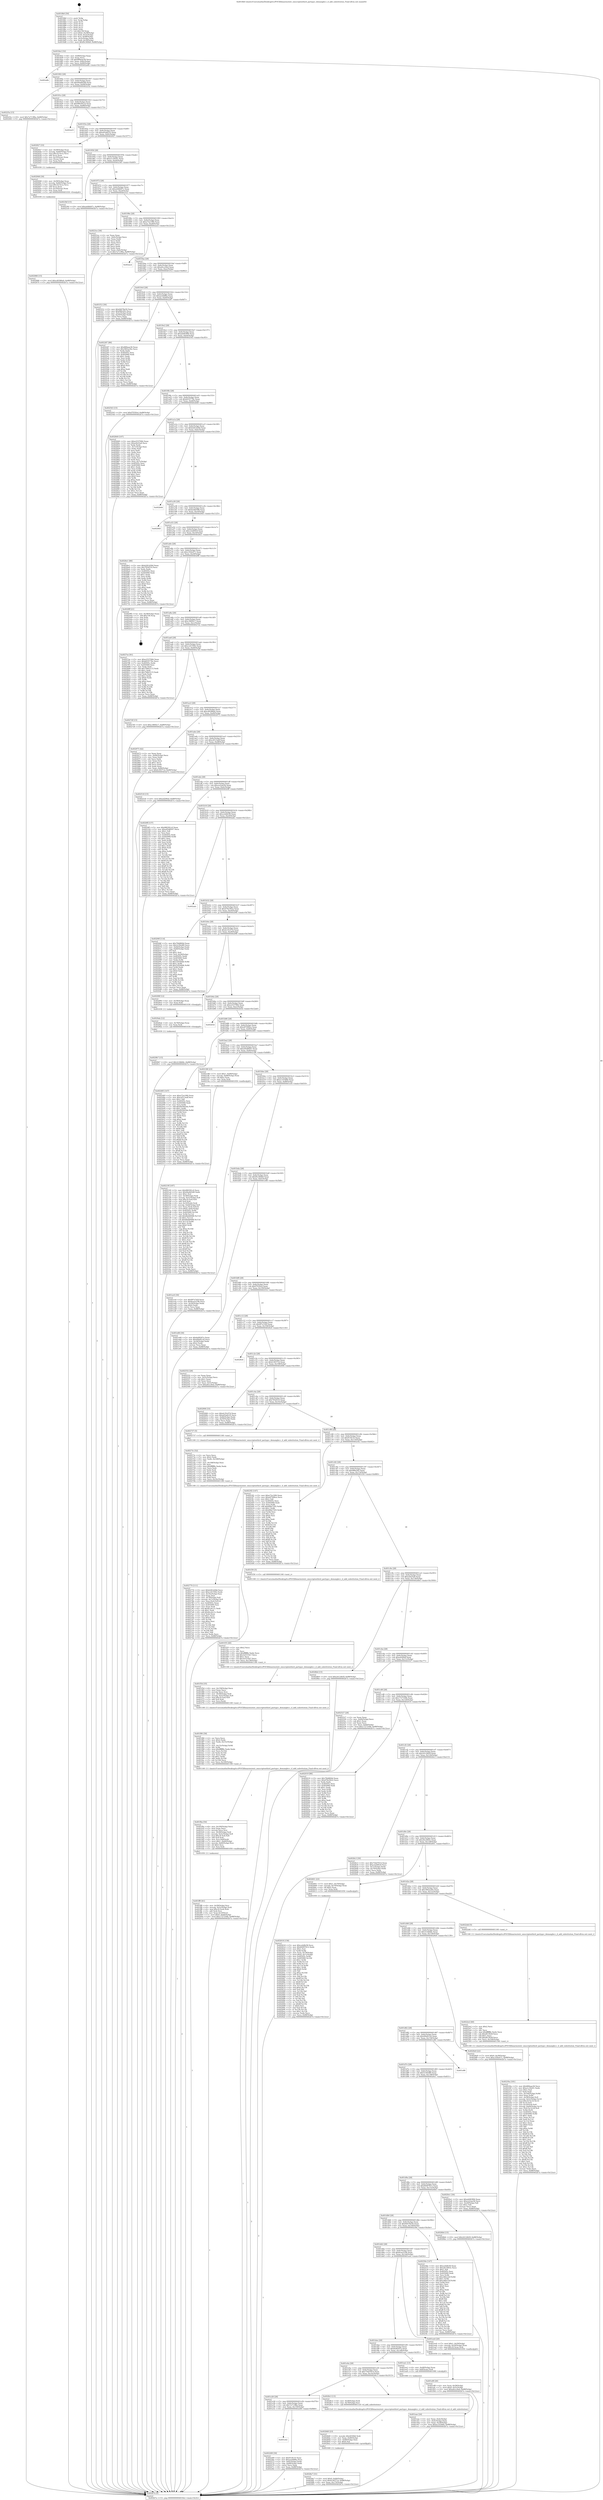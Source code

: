 digraph "0x4018b0" {
  label = "0x4018b0 (/mnt/c/Users/mathe/Desktop/tcc/POCII/binaries/extr_emscriptenthird_partygcc_demangler.c_d_add_substitution_Final-ollvm.out::main(0))"
  labelloc = "t"
  node[shape=record]

  Entry [label="",width=0.3,height=0.3,shape=circle,fillcolor=black,style=filled]
  "0x4018e2" [label="{
     0x4018e2 [32]\l
     | [instrs]\l
     &nbsp;&nbsp;0x4018e2 \<+6\>: mov -0x88(%rbp),%eax\l
     &nbsp;&nbsp;0x4018e8 \<+2\>: mov %eax,%ecx\l
     &nbsp;&nbsp;0x4018ea \<+6\>: sub $0x889aae36,%ecx\l
     &nbsp;&nbsp;0x4018f0 \<+6\>: mov %eax,-0x8c(%rbp)\l
     &nbsp;&nbsp;0x4018f6 \<+6\>: mov %ecx,-0x90(%rbp)\l
     &nbsp;&nbsp;0x4018fc \<+6\>: je 0000000000402a6b \<main+0x11bb\>\l
  }"]
  "0x402a6b" [label="{
     0x402a6b\l
  }", style=dashed]
  "0x401902" [label="{
     0x401902 [28]\l
     | [instrs]\l
     &nbsp;&nbsp;0x401902 \<+5\>: jmp 0000000000401907 \<main+0x57\>\l
     &nbsp;&nbsp;0x401907 \<+6\>: mov -0x8c(%rbp),%eax\l
     &nbsp;&nbsp;0x40190d \<+5\>: sub $0x94a845d9,%eax\l
     &nbsp;&nbsp;0x401912 \<+6\>: mov %eax,-0x94(%rbp)\l
     &nbsp;&nbsp;0x401918 \<+6\>: je 000000000040225a \<main+0x9aa\>\l
  }"]
  Exit [label="",width=0.3,height=0.3,shape=circle,fillcolor=black,style=filled,peripheries=2]
  "0x40225a" [label="{
     0x40225a [15]\l
     | [instrs]\l
     &nbsp;&nbsp;0x40225a \<+10\>: movl $0x7a713f6a,-0x88(%rbp)\l
     &nbsp;&nbsp;0x402264 \<+5\>: jmp 0000000000402b7a \<main+0x12ca\>\l
  }"]
  "0x40191e" [label="{
     0x40191e [28]\l
     | [instrs]\l
     &nbsp;&nbsp;0x40191e \<+5\>: jmp 0000000000401923 \<main+0x73\>\l
     &nbsp;&nbsp;0x401923 \<+6\>: mov -0x8c(%rbp),%eax\l
     &nbsp;&nbsp;0x401929 \<+5\>: sub $0x980391c0,%eax\l
     &nbsp;&nbsp;0x40192e \<+6\>: mov %eax,-0x98(%rbp)\l
     &nbsp;&nbsp;0x401934 \<+6\>: je 0000000000402a23 \<main+0x1173\>\l
  }"]
  "0x4029b7" [label="{
     0x4029b7 [15]\l
     | [instrs]\l
     &nbsp;&nbsp;0x4029b7 \<+10\>: movl $0x3c5dbfdc,-0x88(%rbp)\l
     &nbsp;&nbsp;0x4029c1 \<+5\>: jmp 0000000000402b7a \<main+0x12ca\>\l
  }"]
  "0x402a23" [label="{
     0x402a23\l
  }", style=dashed]
  "0x40193a" [label="{
     0x40193a [28]\l
     | [instrs]\l
     &nbsp;&nbsp;0x40193a \<+5\>: jmp 000000000040193f \<main+0x8f\>\l
     &nbsp;&nbsp;0x40193f \<+6\>: mov -0x8c(%rbp),%eax\l
     &nbsp;&nbsp;0x401945 \<+5\>: sub $0xa05a8235,%eax\l
     &nbsp;&nbsp;0x40194a \<+6\>: mov %eax,-0x9c(%rbp)\l
     &nbsp;&nbsp;0x401950 \<+6\>: je 0000000000402927 \<main+0x1077\>\l
  }"]
  "0x4029ab" [label="{
     0x4029ab [12]\l
     | [instrs]\l
     &nbsp;&nbsp;0x4029ab \<+4\>: mov -0x78(%rbp),%rax\l
     &nbsp;&nbsp;0x4029af \<+3\>: mov %rax,%rdi\l
     &nbsp;&nbsp;0x4029b2 \<+5\>: call 0000000000401030 \<free@plt\>\l
     | [calls]\l
     &nbsp;&nbsp;0x401030 \{1\} (unknown)\l
  }"]
  "0x402927" [label="{
     0x402927 [33]\l
     | [instrs]\l
     &nbsp;&nbsp;0x402927 \<+4\>: mov -0x58(%rbp),%rax\l
     &nbsp;&nbsp;0x40292b \<+7\>: movslq -0x84(%rbp),%rcx\l
     &nbsp;&nbsp;0x402932 \<+4\>: imul $0x18,%rcx,%rcx\l
     &nbsp;&nbsp;0x402936 \<+3\>: add %rcx,%rax\l
     &nbsp;&nbsp;0x402939 \<+4\>: mov 0x10(%rax),%rax\l
     &nbsp;&nbsp;0x40293d \<+3\>: mov (%rax),%rax\l
     &nbsp;&nbsp;0x402940 \<+3\>: mov %rax,%rdi\l
     &nbsp;&nbsp;0x402943 \<+5\>: call 0000000000401030 \<free@plt\>\l
     | [calls]\l
     &nbsp;&nbsp;0x401030 \{1\} (unknown)\l
  }"]
  "0x401956" [label="{
     0x401956 [28]\l
     | [instrs]\l
     &nbsp;&nbsp;0x401956 \<+5\>: jmp 000000000040195b \<main+0xab\>\l
     &nbsp;&nbsp;0x40195b \<+6\>: mov -0x8c(%rbp),%eax\l
     &nbsp;&nbsp;0x401961 \<+5\>: sub $0xa1c34201,%eax\l
     &nbsp;&nbsp;0x401966 \<+6\>: mov %eax,-0xa0(%rbp)\l
     &nbsp;&nbsp;0x40196c \<+6\>: je 00000000004023bf \<main+0xb0f\>\l
  }"]
  "0x402966" [label="{
     0x402966 [15]\l
     | [instrs]\l
     &nbsp;&nbsp;0x402966 \<+10\>: movl $0xcd0386a0,-0x88(%rbp)\l
     &nbsp;&nbsp;0x402970 \<+5\>: jmp 0000000000402b7a \<main+0x12ca\>\l
  }"]
  "0x4023bf" [label="{
     0x4023bf [15]\l
     | [instrs]\l
     &nbsp;&nbsp;0x4023bf \<+10\>: movl $0xa448d47c,-0x88(%rbp)\l
     &nbsp;&nbsp;0x4023c9 \<+5\>: jmp 0000000000402b7a \<main+0x12ca\>\l
  }"]
  "0x401972" [label="{
     0x401972 [28]\l
     | [instrs]\l
     &nbsp;&nbsp;0x401972 \<+5\>: jmp 0000000000401977 \<main+0xc7\>\l
     &nbsp;&nbsp;0x401977 \<+6\>: mov -0x8c(%rbp),%eax\l
     &nbsp;&nbsp;0x40197d \<+5\>: sub $0xa448d47c,%eax\l
     &nbsp;&nbsp;0x401982 \<+6\>: mov %eax,-0xa4(%rbp)\l
     &nbsp;&nbsp;0x401988 \<+6\>: je 00000000004023ce \<main+0xb1e\>\l
  }"]
  "0x402948" [label="{
     0x402948 [30]\l
     | [instrs]\l
     &nbsp;&nbsp;0x402948 \<+4\>: mov -0x58(%rbp),%rax\l
     &nbsp;&nbsp;0x40294c \<+7\>: movslq -0x84(%rbp),%rcx\l
     &nbsp;&nbsp;0x402953 \<+4\>: imul $0x18,%rcx,%rcx\l
     &nbsp;&nbsp;0x402957 \<+3\>: add %rcx,%rax\l
     &nbsp;&nbsp;0x40295a \<+4\>: mov 0x10(%rax),%rax\l
     &nbsp;&nbsp;0x40295e \<+3\>: mov %rax,%rdi\l
     &nbsp;&nbsp;0x402961 \<+5\>: call 0000000000401030 \<free@plt\>\l
     | [calls]\l
     &nbsp;&nbsp;0x401030 \{1\} (unknown)\l
  }"]
  "0x4023ce" [label="{
     0x4023ce [36]\l
     | [instrs]\l
     &nbsp;&nbsp;0x4023ce \<+2\>: xor %eax,%eax\l
     &nbsp;&nbsp;0x4023d0 \<+3\>: mov -0x6c(%rbp),%ecx\l
     &nbsp;&nbsp;0x4023d3 \<+2\>: mov %eax,%edx\l
     &nbsp;&nbsp;0x4023d5 \<+2\>: sub %ecx,%edx\l
     &nbsp;&nbsp;0x4023d7 \<+2\>: mov %eax,%ecx\l
     &nbsp;&nbsp;0x4023d9 \<+3\>: sub $0x1,%ecx\l
     &nbsp;&nbsp;0x4023dc \<+2\>: add %ecx,%edx\l
     &nbsp;&nbsp;0x4023de \<+2\>: sub %edx,%eax\l
     &nbsp;&nbsp;0x4023e0 \<+3\>: mov %eax,-0x6c(%rbp)\l
     &nbsp;&nbsp;0x4023e3 \<+10\>: movl $0x7a713f6a,-0x88(%rbp)\l
     &nbsp;&nbsp;0x4023ed \<+5\>: jmp 0000000000402b7a \<main+0x12ca\>\l
  }"]
  "0x40198e" [label="{
     0x40198e [28]\l
     | [instrs]\l
     &nbsp;&nbsp;0x40198e \<+5\>: jmp 0000000000401993 \<main+0xe3\>\l
     &nbsp;&nbsp;0x401993 \<+6\>: mov -0x8c(%rbp),%eax\l
     &nbsp;&nbsp;0x401999 \<+5\>: sub $0xa72e19f4,%eax\l
     &nbsp;&nbsp;0x40199e \<+6\>: mov %eax,-0xa8(%rbp)\l
     &nbsp;&nbsp;0x4019a4 \<+6\>: je 0000000000402acd \<main+0x121d\>\l
  }"]
  "0x4028e7" [label="{
     0x4028e7 [31]\l
     | [instrs]\l
     &nbsp;&nbsp;0x4028e7 \<+10\>: movl $0x0,-0x84(%rbp)\l
     &nbsp;&nbsp;0x4028f1 \<+10\>: movl $0xfc39371d,-0x88(%rbp)\l
     &nbsp;&nbsp;0x4028fb \<+6\>: mov %eax,-0x170(%rbp)\l
     &nbsp;&nbsp;0x402901 \<+5\>: jmp 0000000000402b7a \<main+0x12ca\>\l
  }"]
  "0x402acd" [label="{
     0x402acd\l
  }", style=dashed]
  "0x4019aa" [label="{
     0x4019aa [28]\l
     | [instrs]\l
     &nbsp;&nbsp;0x4019aa \<+5\>: jmp 00000000004019af \<main+0xff\>\l
     &nbsp;&nbsp;0x4019af \<+6\>: mov -0x8c(%rbp),%eax\l
     &nbsp;&nbsp;0x4019b5 \<+5\>: sub $0xa9ccc9ed,%eax\l
     &nbsp;&nbsp;0x4019ba \<+6\>: mov %eax,-0xac(%rbp)\l
     &nbsp;&nbsp;0x4019c0 \<+6\>: je 0000000000401f12 \<main+0x662\>\l
  }"]
  "0x4028d0" [label="{
     0x4028d0 [23]\l
     | [instrs]\l
     &nbsp;&nbsp;0x4028d0 \<+10\>: movabs $0x4030b6,%rdi\l
     &nbsp;&nbsp;0x4028da \<+3\>: mov %eax,-0x80(%rbp)\l
     &nbsp;&nbsp;0x4028dd \<+3\>: mov -0x80(%rbp),%esi\l
     &nbsp;&nbsp;0x4028e0 \<+2\>: mov $0x0,%al\l
     &nbsp;&nbsp;0x4028e2 \<+5\>: call 0000000000401040 \<printf@plt\>\l
     | [calls]\l
     &nbsp;&nbsp;0x401040 \{1\} (unknown)\l
  }"]
  "0x401f12" [label="{
     0x401f12 [30]\l
     | [instrs]\l
     &nbsp;&nbsp;0x401f12 \<+5\>: mov $0x64078e50,%eax\l
     &nbsp;&nbsp;0x401f17 \<+5\>: mov $0x98fe292,%ecx\l
     &nbsp;&nbsp;0x401f1c \<+3\>: mov -0x5c(%rbp),%edx\l
     &nbsp;&nbsp;0x401f1f \<+3\>: cmp -0x50(%rbp),%edx\l
     &nbsp;&nbsp;0x401f22 \<+3\>: cmovl %ecx,%eax\l
     &nbsp;&nbsp;0x401f25 \<+6\>: mov %eax,-0x88(%rbp)\l
     &nbsp;&nbsp;0x401f2b \<+5\>: jmp 0000000000402b7a \<main+0x12ca\>\l
  }"]
  "0x4019c6" [label="{
     0x4019c6 [28]\l
     | [instrs]\l
     &nbsp;&nbsp;0x4019c6 \<+5\>: jmp 00000000004019cb \<main+0x11b\>\l
     &nbsp;&nbsp;0x4019cb \<+6\>: mov -0x8c(%rbp),%eax\l
     &nbsp;&nbsp;0x4019d1 \<+5\>: sub $0xaa3d4f6a,%eax\l
     &nbsp;&nbsp;0x4019d6 \<+6\>: mov %eax,-0xb0(%rbp)\l
     &nbsp;&nbsp;0x4019dc \<+6\>: je 0000000000402287 \<main+0x9d7\>\l
  }"]
  "0x402770" [label="{
     0x402770 [111]\l
     | [instrs]\l
     &nbsp;&nbsp;0x402770 \<+5\>: mov $0xb281d28d,%ecx\l
     &nbsp;&nbsp;0x402775 \<+5\>: mov $0xccd15562,%edx\l
     &nbsp;&nbsp;0x40277a \<+6\>: mov -0x16c(%rbp),%esi\l
     &nbsp;&nbsp;0x402780 \<+3\>: imul %eax,%esi\l
     &nbsp;&nbsp;0x402783 \<+4\>: mov -0x78(%rbp),%r8\l
     &nbsp;&nbsp;0x402787 \<+4\>: movslq -0x7c(%rbp),%r9\l
     &nbsp;&nbsp;0x40278b \<+4\>: mov %esi,(%r8,%r9,4)\l
     &nbsp;&nbsp;0x40278f \<+7\>: mov 0x40505c,%eax\l
     &nbsp;&nbsp;0x402796 \<+7\>: mov 0x405060,%esi\l
     &nbsp;&nbsp;0x40279d \<+2\>: mov %eax,%edi\l
     &nbsp;&nbsp;0x40279f \<+6\>: sub $0x8ccdcc1c,%edi\l
     &nbsp;&nbsp;0x4027a5 \<+3\>: sub $0x1,%edi\l
     &nbsp;&nbsp;0x4027a8 \<+6\>: add $0x8ccdcc1c,%edi\l
     &nbsp;&nbsp;0x4027ae \<+3\>: imul %edi,%eax\l
     &nbsp;&nbsp;0x4027b1 \<+3\>: and $0x1,%eax\l
     &nbsp;&nbsp;0x4027b4 \<+3\>: cmp $0x0,%eax\l
     &nbsp;&nbsp;0x4027b7 \<+4\>: sete %r10b\l
     &nbsp;&nbsp;0x4027bb \<+3\>: cmp $0xa,%esi\l
     &nbsp;&nbsp;0x4027be \<+4\>: setl %r11b\l
     &nbsp;&nbsp;0x4027c2 \<+3\>: mov %r10b,%bl\l
     &nbsp;&nbsp;0x4027c5 \<+3\>: and %r11b,%bl\l
     &nbsp;&nbsp;0x4027c8 \<+3\>: xor %r11b,%r10b\l
     &nbsp;&nbsp;0x4027cb \<+3\>: or %r10b,%bl\l
     &nbsp;&nbsp;0x4027ce \<+3\>: test $0x1,%bl\l
     &nbsp;&nbsp;0x4027d1 \<+3\>: cmovne %edx,%ecx\l
     &nbsp;&nbsp;0x4027d4 \<+6\>: mov %ecx,-0x88(%rbp)\l
     &nbsp;&nbsp;0x4027da \<+5\>: jmp 0000000000402b7a \<main+0x12ca\>\l
  }"]
  "0x402287" [label="{
     0x402287 [86]\l
     | [instrs]\l
     &nbsp;&nbsp;0x402287 \<+5\>: mov $0x889aae36,%eax\l
     &nbsp;&nbsp;0x40228c \<+5\>: mov $0x3902a30e,%ecx\l
     &nbsp;&nbsp;0x402291 \<+2\>: xor %edx,%edx\l
     &nbsp;&nbsp;0x402293 \<+7\>: mov 0x40505c,%esi\l
     &nbsp;&nbsp;0x40229a \<+7\>: mov 0x405060,%edi\l
     &nbsp;&nbsp;0x4022a1 \<+3\>: sub $0x1,%edx\l
     &nbsp;&nbsp;0x4022a4 \<+3\>: mov %esi,%r8d\l
     &nbsp;&nbsp;0x4022a7 \<+3\>: add %edx,%r8d\l
     &nbsp;&nbsp;0x4022aa \<+4\>: imul %r8d,%esi\l
     &nbsp;&nbsp;0x4022ae \<+3\>: and $0x1,%esi\l
     &nbsp;&nbsp;0x4022b1 \<+3\>: cmp $0x0,%esi\l
     &nbsp;&nbsp;0x4022b4 \<+4\>: sete %r9b\l
     &nbsp;&nbsp;0x4022b8 \<+3\>: cmp $0xa,%edi\l
     &nbsp;&nbsp;0x4022bb \<+4\>: setl %r10b\l
     &nbsp;&nbsp;0x4022bf \<+3\>: mov %r9b,%r11b\l
     &nbsp;&nbsp;0x4022c2 \<+3\>: and %r10b,%r11b\l
     &nbsp;&nbsp;0x4022c5 \<+3\>: xor %r10b,%r9b\l
     &nbsp;&nbsp;0x4022c8 \<+3\>: or %r9b,%r11b\l
     &nbsp;&nbsp;0x4022cb \<+4\>: test $0x1,%r11b\l
     &nbsp;&nbsp;0x4022cf \<+3\>: cmovne %ecx,%eax\l
     &nbsp;&nbsp;0x4022d2 \<+6\>: mov %eax,-0x88(%rbp)\l
     &nbsp;&nbsp;0x4022d8 \<+5\>: jmp 0000000000402b7a \<main+0x12ca\>\l
  }"]
  "0x4019e2" [label="{
     0x4019e2 [28]\l
     | [instrs]\l
     &nbsp;&nbsp;0x4019e2 \<+5\>: jmp 00000000004019e7 \<main+0x137\>\l
     &nbsp;&nbsp;0x4019e7 \<+6\>: mov -0x8c(%rbp),%eax\l
     &nbsp;&nbsp;0x4019ed \<+5\>: sub $0xab083f06,%eax\l
     &nbsp;&nbsp;0x4019f2 \<+6\>: mov %eax,-0xb4(%rbp)\l
     &nbsp;&nbsp;0x4019f8 \<+6\>: je 0000000000402543 \<main+0xc93\>\l
  }"]
  "0x40273c" [label="{
     0x40273c [52]\l
     | [instrs]\l
     &nbsp;&nbsp;0x40273c \<+2\>: xor %ecx,%ecx\l
     &nbsp;&nbsp;0x40273e \<+5\>: mov $0x2,%edx\l
     &nbsp;&nbsp;0x402743 \<+6\>: mov %edx,-0x168(%rbp)\l
     &nbsp;&nbsp;0x402749 \<+1\>: cltd\l
     &nbsp;&nbsp;0x40274a \<+6\>: mov -0x168(%rbp),%esi\l
     &nbsp;&nbsp;0x402750 \<+2\>: idiv %esi\l
     &nbsp;&nbsp;0x402752 \<+6\>: imul $0xfffffffe,%edx,%edx\l
     &nbsp;&nbsp;0x402758 \<+2\>: mov %ecx,%edi\l
     &nbsp;&nbsp;0x40275a \<+2\>: sub %edx,%edi\l
     &nbsp;&nbsp;0x40275c \<+2\>: mov %ecx,%edx\l
     &nbsp;&nbsp;0x40275e \<+3\>: sub $0x1,%edx\l
     &nbsp;&nbsp;0x402761 \<+2\>: add %edx,%edi\l
     &nbsp;&nbsp;0x402763 \<+2\>: sub %edi,%ecx\l
     &nbsp;&nbsp;0x402765 \<+6\>: mov %ecx,-0x16c(%rbp)\l
     &nbsp;&nbsp;0x40276b \<+5\>: call 0000000000401160 \<next_i\>\l
     | [calls]\l
     &nbsp;&nbsp;0x401160 \{1\} (/mnt/c/Users/mathe/Desktop/tcc/POCII/binaries/extr_emscriptenthird_partygcc_demangler.c_d_add_substitution_Final-ollvm.out::next_i)\l
  }"]
  "0x402543" [label="{
     0x402543 [15]\l
     | [instrs]\l
     &nbsp;&nbsp;0x402543 \<+10\>: movl $0xf7f35fcd,-0x88(%rbp)\l
     &nbsp;&nbsp;0x40254d \<+5\>: jmp 0000000000402b7a \<main+0x12ca\>\l
  }"]
  "0x4019fe" [label="{
     0x4019fe [28]\l
     | [instrs]\l
     &nbsp;&nbsp;0x4019fe \<+5\>: jmp 0000000000401a03 \<main+0x153\>\l
     &nbsp;&nbsp;0x401a03 \<+6\>: mov -0x8c(%rbp),%eax\l
     &nbsp;&nbsp;0x401a09 \<+5\>: sub $0xb035778c,%eax\l
     &nbsp;&nbsp;0x401a0e \<+6\>: mov %eax,-0xb8(%rbp)\l
     &nbsp;&nbsp;0x401a14 \<+6\>: je 0000000000402849 \<main+0xf99\>\l
  }"]
  "0x402618" [label="{
     0x402618 [156]\l
     | [instrs]\l
     &nbsp;&nbsp;0x402618 \<+5\>: mov $0xce4dfe58,%ecx\l
     &nbsp;&nbsp;0x40261d \<+5\>: mov $0x60097612,%edx\l
     &nbsp;&nbsp;0x402622 \<+3\>: mov $0x1,%sil\l
     &nbsp;&nbsp;0x402625 \<+3\>: xor %r8d,%r8d\l
     &nbsp;&nbsp;0x402628 \<+4\>: mov %rax,-0x78(%rbp)\l
     &nbsp;&nbsp;0x40262c \<+7\>: movl $0x0,-0x7c(%rbp)\l
     &nbsp;&nbsp;0x402633 \<+8\>: mov 0x40505c,%r9d\l
     &nbsp;&nbsp;0x40263b \<+8\>: mov 0x405060,%r10d\l
     &nbsp;&nbsp;0x402643 \<+4\>: sub $0x1,%r8d\l
     &nbsp;&nbsp;0x402647 \<+3\>: mov %r9d,%r11d\l
     &nbsp;&nbsp;0x40264a \<+3\>: add %r8d,%r11d\l
     &nbsp;&nbsp;0x40264d \<+4\>: imul %r11d,%r9d\l
     &nbsp;&nbsp;0x402651 \<+4\>: and $0x1,%r9d\l
     &nbsp;&nbsp;0x402655 \<+4\>: cmp $0x0,%r9d\l
     &nbsp;&nbsp;0x402659 \<+3\>: sete %bl\l
     &nbsp;&nbsp;0x40265c \<+4\>: cmp $0xa,%r10d\l
     &nbsp;&nbsp;0x402660 \<+4\>: setl %r14b\l
     &nbsp;&nbsp;0x402664 \<+3\>: mov %bl,%r15b\l
     &nbsp;&nbsp;0x402667 \<+4\>: xor $0xff,%r15b\l
     &nbsp;&nbsp;0x40266b \<+3\>: mov %r14b,%r12b\l
     &nbsp;&nbsp;0x40266e \<+4\>: xor $0xff,%r12b\l
     &nbsp;&nbsp;0x402672 \<+4\>: xor $0x0,%sil\l
     &nbsp;&nbsp;0x402676 \<+3\>: mov %r15b,%r13b\l
     &nbsp;&nbsp;0x402679 \<+4\>: and $0x0,%r13b\l
     &nbsp;&nbsp;0x40267d \<+3\>: and %sil,%bl\l
     &nbsp;&nbsp;0x402680 \<+3\>: mov %r12b,%al\l
     &nbsp;&nbsp;0x402683 \<+2\>: and $0x0,%al\l
     &nbsp;&nbsp;0x402685 \<+3\>: and %sil,%r14b\l
     &nbsp;&nbsp;0x402688 \<+3\>: or %bl,%r13b\l
     &nbsp;&nbsp;0x40268b \<+3\>: or %r14b,%al\l
     &nbsp;&nbsp;0x40268e \<+3\>: xor %al,%r13b\l
     &nbsp;&nbsp;0x402691 \<+3\>: or %r12b,%r15b\l
     &nbsp;&nbsp;0x402694 \<+4\>: xor $0xff,%r15b\l
     &nbsp;&nbsp;0x402698 \<+4\>: or $0x0,%sil\l
     &nbsp;&nbsp;0x40269c \<+3\>: and %sil,%r15b\l
     &nbsp;&nbsp;0x40269f \<+3\>: or %r15b,%r13b\l
     &nbsp;&nbsp;0x4026a2 \<+4\>: test $0x1,%r13b\l
     &nbsp;&nbsp;0x4026a6 \<+3\>: cmovne %edx,%ecx\l
     &nbsp;&nbsp;0x4026a9 \<+6\>: mov %ecx,-0x88(%rbp)\l
     &nbsp;&nbsp;0x4026af \<+5\>: jmp 0000000000402b7a \<main+0x12ca\>\l
  }"]
  "0x402849" [label="{
     0x402849 [107]\l
     | [instrs]\l
     &nbsp;&nbsp;0x402849 \<+5\>: mov $0xe2537084,%eax\l
     &nbsp;&nbsp;0x40284e \<+5\>: mov $0xa2b25a9,%ecx\l
     &nbsp;&nbsp;0x402853 \<+2\>: xor %edx,%edx\l
     &nbsp;&nbsp;0x402855 \<+3\>: mov -0x7c(%rbp),%esi\l
     &nbsp;&nbsp;0x402858 \<+2\>: mov %edx,%edi\l
     &nbsp;&nbsp;0x40285a \<+2\>: sub %esi,%edi\l
     &nbsp;&nbsp;0x40285c \<+2\>: mov %edx,%esi\l
     &nbsp;&nbsp;0x40285e \<+3\>: sub $0x1,%esi\l
     &nbsp;&nbsp;0x402861 \<+2\>: add %esi,%edi\l
     &nbsp;&nbsp;0x402863 \<+2\>: mov %edx,%esi\l
     &nbsp;&nbsp;0x402865 \<+2\>: sub %edi,%esi\l
     &nbsp;&nbsp;0x402867 \<+3\>: mov %esi,-0x7c(%rbp)\l
     &nbsp;&nbsp;0x40286a \<+7\>: mov 0x40505c,%esi\l
     &nbsp;&nbsp;0x402871 \<+7\>: mov 0x405060,%edi\l
     &nbsp;&nbsp;0x402878 \<+3\>: sub $0x1,%edx\l
     &nbsp;&nbsp;0x40287b \<+3\>: mov %esi,%r8d\l
     &nbsp;&nbsp;0x40287e \<+3\>: add %edx,%r8d\l
     &nbsp;&nbsp;0x402881 \<+4\>: imul %r8d,%esi\l
     &nbsp;&nbsp;0x402885 \<+3\>: and $0x1,%esi\l
     &nbsp;&nbsp;0x402888 \<+3\>: cmp $0x0,%esi\l
     &nbsp;&nbsp;0x40288b \<+4\>: sete %r9b\l
     &nbsp;&nbsp;0x40288f \<+3\>: cmp $0xa,%edi\l
     &nbsp;&nbsp;0x402892 \<+4\>: setl %r10b\l
     &nbsp;&nbsp;0x402896 \<+3\>: mov %r9b,%r11b\l
     &nbsp;&nbsp;0x402899 \<+3\>: and %r10b,%r11b\l
     &nbsp;&nbsp;0x40289c \<+3\>: xor %r10b,%r9b\l
     &nbsp;&nbsp;0x40289f \<+3\>: or %r9b,%r11b\l
     &nbsp;&nbsp;0x4028a2 \<+4\>: test $0x1,%r11b\l
     &nbsp;&nbsp;0x4028a6 \<+3\>: cmovne %ecx,%eax\l
     &nbsp;&nbsp;0x4028a9 \<+6\>: mov %eax,-0x88(%rbp)\l
     &nbsp;&nbsp;0x4028af \<+5\>: jmp 0000000000402b7a \<main+0x12ca\>\l
  }"]
  "0x401a1a" [label="{
     0x401a1a [28]\l
     | [instrs]\l
     &nbsp;&nbsp;0x401a1a \<+5\>: jmp 0000000000401a1f \<main+0x16f\>\l
     &nbsp;&nbsp;0x401a1f \<+6\>: mov -0x8c(%rbp),%eax\l
     &nbsp;&nbsp;0x401a25 \<+5\>: sub $0xb281d28d,%eax\l
     &nbsp;&nbsp;0x401a2a \<+6\>: mov %eax,-0xbc(%rbp)\l
     &nbsp;&nbsp;0x401a30 \<+6\>: je 0000000000402b0d \<main+0x125d\>\l
  }"]
  "0x40230a" [label="{
     0x40230a [181]\l
     | [instrs]\l
     &nbsp;&nbsp;0x40230a \<+5\>: mov $0x889aae36,%ecx\l
     &nbsp;&nbsp;0x40230f \<+5\>: mov $0xa1c34201,%edx\l
     &nbsp;&nbsp;0x402314 \<+3\>: mov $0x1,%sil\l
     &nbsp;&nbsp;0x402317 \<+2\>: xor %edi,%edi\l
     &nbsp;&nbsp;0x402319 \<+7\>: mov -0x164(%rbp),%r8d\l
     &nbsp;&nbsp;0x402320 \<+4\>: imul %eax,%r8d\l
     &nbsp;&nbsp;0x402324 \<+4\>: mov -0x58(%rbp),%r9\l
     &nbsp;&nbsp;0x402328 \<+4\>: movslq -0x5c(%rbp),%r10\l
     &nbsp;&nbsp;0x40232c \<+4\>: imul $0x18,%r10,%r10\l
     &nbsp;&nbsp;0x402330 \<+3\>: add %r10,%r9\l
     &nbsp;&nbsp;0x402333 \<+4\>: mov 0x10(%r9),%r9\l
     &nbsp;&nbsp;0x402337 \<+4\>: movslq -0x64(%rbp),%r10\l
     &nbsp;&nbsp;0x40233b \<+4\>: mov (%r9,%r10,8),%r9\l
     &nbsp;&nbsp;0x40233f \<+3\>: mov %r8d,(%r9)\l
     &nbsp;&nbsp;0x402342 \<+7\>: mov 0x40505c,%eax\l
     &nbsp;&nbsp;0x402349 \<+8\>: mov 0x405060,%r8d\l
     &nbsp;&nbsp;0x402351 \<+3\>: sub $0x1,%edi\l
     &nbsp;&nbsp;0x402354 \<+3\>: mov %eax,%r11d\l
     &nbsp;&nbsp;0x402357 \<+3\>: add %edi,%r11d\l
     &nbsp;&nbsp;0x40235a \<+4\>: imul %r11d,%eax\l
     &nbsp;&nbsp;0x40235e \<+3\>: and $0x1,%eax\l
     &nbsp;&nbsp;0x402361 \<+3\>: cmp $0x0,%eax\l
     &nbsp;&nbsp;0x402364 \<+3\>: sete %bl\l
     &nbsp;&nbsp;0x402367 \<+4\>: cmp $0xa,%r8d\l
     &nbsp;&nbsp;0x40236b \<+4\>: setl %r14b\l
     &nbsp;&nbsp;0x40236f \<+3\>: mov %bl,%r15b\l
     &nbsp;&nbsp;0x402372 \<+4\>: xor $0xff,%r15b\l
     &nbsp;&nbsp;0x402376 \<+3\>: mov %r14b,%r12b\l
     &nbsp;&nbsp;0x402379 \<+4\>: xor $0xff,%r12b\l
     &nbsp;&nbsp;0x40237d \<+4\>: xor $0x1,%sil\l
     &nbsp;&nbsp;0x402381 \<+3\>: mov %r15b,%r13b\l
     &nbsp;&nbsp;0x402384 \<+4\>: and $0xff,%r13b\l
     &nbsp;&nbsp;0x402388 \<+3\>: and %sil,%bl\l
     &nbsp;&nbsp;0x40238b \<+3\>: mov %r12b,%al\l
     &nbsp;&nbsp;0x40238e \<+2\>: and $0xff,%al\l
     &nbsp;&nbsp;0x402390 \<+3\>: and %sil,%r14b\l
     &nbsp;&nbsp;0x402393 \<+3\>: or %bl,%r13b\l
     &nbsp;&nbsp;0x402396 \<+3\>: or %r14b,%al\l
     &nbsp;&nbsp;0x402399 \<+3\>: xor %al,%r13b\l
     &nbsp;&nbsp;0x40239c \<+3\>: or %r12b,%r15b\l
     &nbsp;&nbsp;0x40239f \<+4\>: xor $0xff,%r15b\l
     &nbsp;&nbsp;0x4023a3 \<+4\>: or $0x1,%sil\l
     &nbsp;&nbsp;0x4023a7 \<+3\>: and %sil,%r15b\l
     &nbsp;&nbsp;0x4023aa \<+3\>: or %r15b,%r13b\l
     &nbsp;&nbsp;0x4023ad \<+4\>: test $0x1,%r13b\l
     &nbsp;&nbsp;0x4023b1 \<+3\>: cmovne %edx,%ecx\l
     &nbsp;&nbsp;0x4023b4 \<+6\>: mov %ecx,-0x88(%rbp)\l
     &nbsp;&nbsp;0x4023ba \<+5\>: jmp 0000000000402b7a \<main+0x12ca\>\l
  }"]
  "0x402b0d" [label="{
     0x402b0d\l
  }", style=dashed]
  "0x401a36" [label="{
     0x401a36 [28]\l
     | [instrs]\l
     &nbsp;&nbsp;0x401a36 \<+5\>: jmp 0000000000401a3b \<main+0x18b\>\l
     &nbsp;&nbsp;0x401a3b \<+6\>: mov -0x8c(%rbp),%eax\l
     &nbsp;&nbsp;0x401a41 \<+5\>: sub $0xbe4bf398,%eax\l
     &nbsp;&nbsp;0x401a46 \<+6\>: mov %eax,-0xc0(%rbp)\l
     &nbsp;&nbsp;0x401a4c \<+6\>: je 00000000004029d5 \<main+0x1125\>\l
  }"]
  "0x4022e2" [label="{
     0x4022e2 [40]\l
     | [instrs]\l
     &nbsp;&nbsp;0x4022e2 \<+5\>: mov $0x2,%ecx\l
     &nbsp;&nbsp;0x4022e7 \<+1\>: cltd\l
     &nbsp;&nbsp;0x4022e8 \<+2\>: idiv %ecx\l
     &nbsp;&nbsp;0x4022ea \<+6\>: imul $0xfffffffe,%edx,%ecx\l
     &nbsp;&nbsp;0x4022f0 \<+6\>: sub $0xdf13f24f,%ecx\l
     &nbsp;&nbsp;0x4022f6 \<+3\>: add $0x1,%ecx\l
     &nbsp;&nbsp;0x4022f9 \<+6\>: add $0xdf13f24f,%ecx\l
     &nbsp;&nbsp;0x4022ff \<+6\>: mov %ecx,-0x164(%rbp)\l
     &nbsp;&nbsp;0x402305 \<+5\>: call 0000000000401160 \<next_i\>\l
     | [calls]\l
     &nbsp;&nbsp;0x401160 \{1\} (/mnt/c/Users/mathe/Desktop/tcc/POCII/binaries/extr_emscriptenthird_partygcc_demangler.c_d_add_substitution_Final-ollvm.out::next_i)\l
  }"]
  "0x4029d5" [label="{
     0x4029d5\l
  }", style=dashed]
  "0x401a52" [label="{
     0x401a52 [28]\l
     | [instrs]\l
     &nbsp;&nbsp;0x401a52 \<+5\>: jmp 0000000000401a57 \<main+0x1a7\>\l
     &nbsp;&nbsp;0x401a57 \<+6\>: mov -0x8c(%rbp),%eax\l
     &nbsp;&nbsp;0x401a5d \<+5\>: sub $0xc22d00c9,%eax\l
     &nbsp;&nbsp;0x401a62 \<+6\>: mov %eax,-0xc4(%rbp)\l
     &nbsp;&nbsp;0x401a68 \<+6\>: je 00000000004026e1 \<main+0xe31\>\l
  }"]
  "0x401e42" [label="{
     0x401e42\l
  }", style=dashed]
  "0x4026e1" [label="{
     0x4026e1 [86]\l
     | [instrs]\l
     &nbsp;&nbsp;0x4026e1 \<+5\>: mov $0xb281d28d,%eax\l
     &nbsp;&nbsp;0x4026e6 \<+5\>: mov $0x765d510,%ecx\l
     &nbsp;&nbsp;0x4026eb \<+2\>: xor %edx,%edx\l
     &nbsp;&nbsp;0x4026ed \<+7\>: mov 0x40505c,%esi\l
     &nbsp;&nbsp;0x4026f4 \<+7\>: mov 0x405060,%edi\l
     &nbsp;&nbsp;0x4026fb \<+3\>: sub $0x1,%edx\l
     &nbsp;&nbsp;0x4026fe \<+3\>: mov %esi,%r8d\l
     &nbsp;&nbsp;0x402701 \<+3\>: add %edx,%r8d\l
     &nbsp;&nbsp;0x402704 \<+4\>: imul %r8d,%esi\l
     &nbsp;&nbsp;0x402708 \<+3\>: and $0x1,%esi\l
     &nbsp;&nbsp;0x40270b \<+3\>: cmp $0x0,%esi\l
     &nbsp;&nbsp;0x40270e \<+4\>: sete %r9b\l
     &nbsp;&nbsp;0x402712 \<+3\>: cmp $0xa,%edi\l
     &nbsp;&nbsp;0x402715 \<+4\>: setl %r10b\l
     &nbsp;&nbsp;0x402719 \<+3\>: mov %r9b,%r11b\l
     &nbsp;&nbsp;0x40271c \<+3\>: and %r10b,%r11b\l
     &nbsp;&nbsp;0x40271f \<+3\>: xor %r10b,%r9b\l
     &nbsp;&nbsp;0x402722 \<+3\>: or %r9b,%r11b\l
     &nbsp;&nbsp;0x402725 \<+4\>: test $0x1,%r11b\l
     &nbsp;&nbsp;0x402729 \<+3\>: cmovne %ecx,%eax\l
     &nbsp;&nbsp;0x40272c \<+6\>: mov %eax,-0x88(%rbp)\l
     &nbsp;&nbsp;0x402732 \<+5\>: jmp 0000000000402b7a \<main+0x12ca\>\l
  }"]
  "0x401a6e" [label="{
     0x401a6e [28]\l
     | [instrs]\l
     &nbsp;&nbsp;0x401a6e \<+5\>: jmp 0000000000401a73 \<main+0x1c3\>\l
     &nbsp;&nbsp;0x401a73 \<+6\>: mov -0x8c(%rbp),%eax\l
     &nbsp;&nbsp;0x401a79 \<+5\>: sub $0xc350e471,%eax\l
     &nbsp;&nbsp;0x401a7e \<+6\>: mov %eax,-0xc8(%rbp)\l
     &nbsp;&nbsp;0x401a84 \<+6\>: je 00000000004029ff \<main+0x114f\>\l
  }"]
  "0x402269" [label="{
     0x402269 [30]\l
     | [instrs]\l
     &nbsp;&nbsp;0x402269 \<+5\>: mov $0x915fc33,%eax\l
     &nbsp;&nbsp;0x40226e \<+5\>: mov $0xaa3d4f6a,%ecx\l
     &nbsp;&nbsp;0x402273 \<+3\>: mov -0x6c(%rbp),%edx\l
     &nbsp;&nbsp;0x402276 \<+3\>: cmp -0x68(%rbp),%edx\l
     &nbsp;&nbsp;0x402279 \<+3\>: cmovl %ecx,%eax\l
     &nbsp;&nbsp;0x40227c \<+6\>: mov %eax,-0x88(%rbp)\l
     &nbsp;&nbsp;0x402282 \<+5\>: jmp 0000000000402b7a \<main+0x12ca\>\l
  }"]
  "0x4029ff" [label="{
     0x4029ff [21]\l
     | [instrs]\l
     &nbsp;&nbsp;0x4029ff \<+3\>: mov -0x38(%rbp),%eax\l
     &nbsp;&nbsp;0x402a02 \<+7\>: add $0x158,%rsp\l
     &nbsp;&nbsp;0x402a09 \<+1\>: pop %rbx\l
     &nbsp;&nbsp;0x402a0a \<+2\>: pop %r12\l
     &nbsp;&nbsp;0x402a0c \<+2\>: pop %r13\l
     &nbsp;&nbsp;0x402a0e \<+2\>: pop %r14\l
     &nbsp;&nbsp;0x402a10 \<+2\>: pop %r15\l
     &nbsp;&nbsp;0x402a12 \<+1\>: pop %rbp\l
     &nbsp;&nbsp;0x402a13 \<+1\>: ret\l
  }"]
  "0x401a8a" [label="{
     0x401a8a [28]\l
     | [instrs]\l
     &nbsp;&nbsp;0x401a8a \<+5\>: jmp 0000000000401a8f \<main+0x1df\>\l
     &nbsp;&nbsp;0x401a8f \<+6\>: mov -0x8c(%rbp),%eax\l
     &nbsp;&nbsp;0x401a95 \<+5\>: sub $0xc380f2c7,%eax\l
     &nbsp;&nbsp;0x401a9a \<+6\>: mov %eax,-0xcc(%rbp)\l
     &nbsp;&nbsp;0x401aa0 \<+6\>: je 00000000004027ee \<main+0xf3e\>\l
  }"]
  "0x401e26" [label="{
     0x401e26 [28]\l
     | [instrs]\l
     &nbsp;&nbsp;0x401e26 \<+5\>: jmp 0000000000401e2b \<main+0x57b\>\l
     &nbsp;&nbsp;0x401e2b \<+6\>: mov -0x8c(%rbp),%eax\l
     &nbsp;&nbsp;0x401e31 \<+5\>: sub $0x7a713f6a,%eax\l
     &nbsp;&nbsp;0x401e36 \<+6\>: mov %eax,-0x150(%rbp)\l
     &nbsp;&nbsp;0x401e3c \<+6\>: je 0000000000402269 \<main+0x9b9\>\l
  }"]
  "0x4027ee" [label="{
     0x4027ee [91]\l
     | [instrs]\l
     &nbsp;&nbsp;0x4027ee \<+5\>: mov $0xe2537084,%eax\l
     &nbsp;&nbsp;0x4027f3 \<+5\>: mov $0xb035778c,%ecx\l
     &nbsp;&nbsp;0x4027f8 \<+7\>: mov 0x40505c,%edx\l
     &nbsp;&nbsp;0x4027ff \<+7\>: mov 0x405060,%esi\l
     &nbsp;&nbsp;0x402806 \<+2\>: mov %edx,%edi\l
     &nbsp;&nbsp;0x402808 \<+6\>: add $0x794b3115,%edi\l
     &nbsp;&nbsp;0x40280e \<+3\>: sub $0x1,%edi\l
     &nbsp;&nbsp;0x402811 \<+6\>: sub $0x794b3115,%edi\l
     &nbsp;&nbsp;0x402817 \<+3\>: imul %edi,%edx\l
     &nbsp;&nbsp;0x40281a \<+3\>: and $0x1,%edx\l
     &nbsp;&nbsp;0x40281d \<+3\>: cmp $0x0,%edx\l
     &nbsp;&nbsp;0x402820 \<+4\>: sete %r8b\l
     &nbsp;&nbsp;0x402824 \<+3\>: cmp $0xa,%esi\l
     &nbsp;&nbsp;0x402827 \<+4\>: setl %r9b\l
     &nbsp;&nbsp;0x40282b \<+3\>: mov %r8b,%r10b\l
     &nbsp;&nbsp;0x40282e \<+3\>: and %r9b,%r10b\l
     &nbsp;&nbsp;0x402831 \<+3\>: xor %r9b,%r8b\l
     &nbsp;&nbsp;0x402834 \<+3\>: or %r8b,%r10b\l
     &nbsp;&nbsp;0x402837 \<+4\>: test $0x1,%r10b\l
     &nbsp;&nbsp;0x40283b \<+3\>: cmovne %ecx,%eax\l
     &nbsp;&nbsp;0x40283e \<+6\>: mov %eax,-0x88(%rbp)\l
     &nbsp;&nbsp;0x402844 \<+5\>: jmp 0000000000402b7a \<main+0x12ca\>\l
  }"]
  "0x401aa6" [label="{
     0x401aa6 [28]\l
     | [instrs]\l
     &nbsp;&nbsp;0x401aa6 \<+5\>: jmp 0000000000401aab \<main+0x1fb\>\l
     &nbsp;&nbsp;0x401aab \<+6\>: mov -0x8c(%rbp),%eax\l
     &nbsp;&nbsp;0x401ab1 \<+5\>: sub $0xccd15562,%eax\l
     &nbsp;&nbsp;0x401ab6 \<+6\>: mov %eax,-0xd0(%rbp)\l
     &nbsp;&nbsp;0x401abc \<+6\>: je 00000000004027df \<main+0xf2f\>\l
  }"]
  "0x4028c3" [label="{
     0x4028c3 [13]\l
     | [instrs]\l
     &nbsp;&nbsp;0x4028c3 \<+4\>: mov -0x58(%rbp),%rdi\l
     &nbsp;&nbsp;0x4028c7 \<+4\>: mov -0x78(%rbp),%rsi\l
     &nbsp;&nbsp;0x4028cb \<+5\>: call 00000000004013c0 \<d_add_substitution\>\l
     | [calls]\l
     &nbsp;&nbsp;0x4013c0 \{1\} (/mnt/c/Users/mathe/Desktop/tcc/POCII/binaries/extr_emscriptenthird_partygcc_demangler.c_d_add_substitution_Final-ollvm.out::d_add_substitution)\l
  }"]
  "0x4027df" [label="{
     0x4027df [15]\l
     | [instrs]\l
     &nbsp;&nbsp;0x4027df \<+10\>: movl $0xc380f2c7,-0x88(%rbp)\l
     &nbsp;&nbsp;0x4027e9 \<+5\>: jmp 0000000000402b7a \<main+0x12ca\>\l
  }"]
  "0x401ac2" [label="{
     0x401ac2 [28]\l
     | [instrs]\l
     &nbsp;&nbsp;0x401ac2 \<+5\>: jmp 0000000000401ac7 \<main+0x217\>\l
     &nbsp;&nbsp;0x401ac7 \<+6\>: mov -0x8c(%rbp),%eax\l
     &nbsp;&nbsp;0x401acd \<+5\>: sub $0xcd0386a0,%eax\l
     &nbsp;&nbsp;0x401ad2 \<+6\>: mov %eax,-0xd4(%rbp)\l
     &nbsp;&nbsp;0x401ad8 \<+6\>: je 0000000000402975 \<main+0x10c5\>\l
  }"]
  "0x40219f" [label="{
     0x40219f [187]\l
     | [instrs]\l
     &nbsp;&nbsp;0x40219f \<+5\>: mov $0x980391c0,%ecx\l
     &nbsp;&nbsp;0x4021a4 \<+5\>: mov $0x94a845d9,%edx\l
     &nbsp;&nbsp;0x4021a9 \<+3\>: mov $0x1,%sil\l
     &nbsp;&nbsp;0x4021ac \<+4\>: mov -0x58(%rbp),%rdi\l
     &nbsp;&nbsp;0x4021b0 \<+4\>: movslq -0x5c(%rbp),%r8\l
     &nbsp;&nbsp;0x4021b4 \<+4\>: imul $0x18,%r8,%r8\l
     &nbsp;&nbsp;0x4021b8 \<+3\>: add %r8,%rdi\l
     &nbsp;&nbsp;0x4021bb \<+4\>: mov 0x10(%rdi),%rdi\l
     &nbsp;&nbsp;0x4021bf \<+4\>: movslq -0x64(%rbp),%r8\l
     &nbsp;&nbsp;0x4021c3 \<+4\>: mov %rax,(%rdi,%r8,8)\l
     &nbsp;&nbsp;0x4021c7 \<+7\>: movl $0x0,-0x6c(%rbp)\l
     &nbsp;&nbsp;0x4021ce \<+8\>: mov 0x40505c,%r9d\l
     &nbsp;&nbsp;0x4021d6 \<+8\>: mov 0x405060,%r10d\l
     &nbsp;&nbsp;0x4021de \<+3\>: mov %r9d,%r11d\l
     &nbsp;&nbsp;0x4021e1 \<+7\>: add $0x6bdd0068,%r11d\l
     &nbsp;&nbsp;0x4021e8 \<+4\>: sub $0x1,%r11d\l
     &nbsp;&nbsp;0x4021ec \<+7\>: sub $0x6bdd0068,%r11d\l
     &nbsp;&nbsp;0x4021f3 \<+4\>: imul %r11d,%r9d\l
     &nbsp;&nbsp;0x4021f7 \<+4\>: and $0x1,%r9d\l
     &nbsp;&nbsp;0x4021fb \<+4\>: cmp $0x0,%r9d\l
     &nbsp;&nbsp;0x4021ff \<+3\>: sete %bl\l
     &nbsp;&nbsp;0x402202 \<+4\>: cmp $0xa,%r10d\l
     &nbsp;&nbsp;0x402206 \<+4\>: setl %r14b\l
     &nbsp;&nbsp;0x40220a \<+3\>: mov %bl,%r15b\l
     &nbsp;&nbsp;0x40220d \<+4\>: xor $0xff,%r15b\l
     &nbsp;&nbsp;0x402211 \<+3\>: mov %r14b,%r12b\l
     &nbsp;&nbsp;0x402214 \<+4\>: xor $0xff,%r12b\l
     &nbsp;&nbsp;0x402218 \<+4\>: xor $0x1,%sil\l
     &nbsp;&nbsp;0x40221c \<+3\>: mov %r15b,%r13b\l
     &nbsp;&nbsp;0x40221f \<+4\>: and $0xff,%r13b\l
     &nbsp;&nbsp;0x402223 \<+3\>: and %sil,%bl\l
     &nbsp;&nbsp;0x402226 \<+3\>: mov %r12b,%al\l
     &nbsp;&nbsp;0x402229 \<+2\>: and $0xff,%al\l
     &nbsp;&nbsp;0x40222b \<+3\>: and %sil,%r14b\l
     &nbsp;&nbsp;0x40222e \<+3\>: or %bl,%r13b\l
     &nbsp;&nbsp;0x402231 \<+3\>: or %r14b,%al\l
     &nbsp;&nbsp;0x402234 \<+3\>: xor %al,%r13b\l
     &nbsp;&nbsp;0x402237 \<+3\>: or %r12b,%r15b\l
     &nbsp;&nbsp;0x40223a \<+4\>: xor $0xff,%r15b\l
     &nbsp;&nbsp;0x40223e \<+4\>: or $0x1,%sil\l
     &nbsp;&nbsp;0x402242 \<+3\>: and %sil,%r15b\l
     &nbsp;&nbsp;0x402245 \<+3\>: or %r15b,%r13b\l
     &nbsp;&nbsp;0x402248 \<+4\>: test $0x1,%r13b\l
     &nbsp;&nbsp;0x40224c \<+3\>: cmovne %edx,%ecx\l
     &nbsp;&nbsp;0x40224f \<+6\>: mov %ecx,-0x88(%rbp)\l
     &nbsp;&nbsp;0x402255 \<+5\>: jmp 0000000000402b7a \<main+0x12ca\>\l
  }"]
  "0x402975" [label="{
     0x402975 [42]\l
     | [instrs]\l
     &nbsp;&nbsp;0x402975 \<+2\>: xor %eax,%eax\l
     &nbsp;&nbsp;0x402977 \<+6\>: mov -0x84(%rbp),%ecx\l
     &nbsp;&nbsp;0x40297d \<+2\>: mov %eax,%edx\l
     &nbsp;&nbsp;0x40297f \<+2\>: sub %ecx,%edx\l
     &nbsp;&nbsp;0x402981 \<+2\>: mov %eax,%ecx\l
     &nbsp;&nbsp;0x402983 \<+3\>: sub $0x1,%ecx\l
     &nbsp;&nbsp;0x402986 \<+2\>: add %ecx,%edx\l
     &nbsp;&nbsp;0x402988 \<+2\>: sub %edx,%eax\l
     &nbsp;&nbsp;0x40298a \<+6\>: mov %eax,-0x84(%rbp)\l
     &nbsp;&nbsp;0x402990 \<+10\>: movl $0xfc39371d,-0x88(%rbp)\l
     &nbsp;&nbsp;0x40299a \<+5\>: jmp 0000000000402b7a \<main+0x12ca\>\l
  }"]
  "0x401ade" [label="{
     0x401ade [28]\l
     | [instrs]\l
     &nbsp;&nbsp;0x401ade \<+5\>: jmp 0000000000401ae3 \<main+0x233\>\l
     &nbsp;&nbsp;0x401ae3 \<+6\>: mov -0x8c(%rbp),%eax\l
     &nbsp;&nbsp;0x401ae9 \<+5\>: sub $0xcd513edf,%eax\l
     &nbsp;&nbsp;0x401aee \<+6\>: mov %eax,-0xd8(%rbp)\l
     &nbsp;&nbsp;0x401af4 \<+6\>: je 0000000000402518 \<main+0xc68\>\l
  }"]
  "0x401ff0" [label="{
     0x401ff0 [41]\l
     | [instrs]\l
     &nbsp;&nbsp;0x401ff0 \<+4\>: mov -0x58(%rbp),%rsi\l
     &nbsp;&nbsp;0x401ff4 \<+4\>: movslq -0x5c(%rbp),%rdi\l
     &nbsp;&nbsp;0x401ff8 \<+4\>: imul $0x18,%rdi,%rdi\l
     &nbsp;&nbsp;0x401ffc \<+3\>: add %rdi,%rsi\l
     &nbsp;&nbsp;0x401fff \<+4\>: mov %rax,0x10(%rsi)\l
     &nbsp;&nbsp;0x402003 \<+7\>: movl $0x0,-0x64(%rbp)\l
     &nbsp;&nbsp;0x40200a \<+10\>: movl $0x1727330b,-0x88(%rbp)\l
     &nbsp;&nbsp;0x402014 \<+5\>: jmp 0000000000402b7a \<main+0x12ca\>\l
  }"]
  "0x402518" [label="{
     0x402518 [15]\l
     | [instrs]\l
     &nbsp;&nbsp;0x402518 \<+10\>: movl $0xed290af,-0x88(%rbp)\l
     &nbsp;&nbsp;0x402522 \<+5\>: jmp 0000000000402b7a \<main+0x12ca\>\l
  }"]
  "0x401afa" [label="{
     0x401afa [28]\l
     | [instrs]\l
     &nbsp;&nbsp;0x401afa \<+5\>: jmp 0000000000401aff \<main+0x24f\>\l
     &nbsp;&nbsp;0x401aff \<+6\>: mov -0x8c(%rbp),%eax\l
     &nbsp;&nbsp;0x401b05 \<+5\>: sub $0xce22ae58,%eax\l
     &nbsp;&nbsp;0x401b0a \<+6\>: mov %eax,-0xdc(%rbp)\l
     &nbsp;&nbsp;0x401b10 \<+6\>: je 00000000004020ff \<main+0x84f\>\l
  }"]
  "0x401fba" [label="{
     0x401fba [54]\l
     | [instrs]\l
     &nbsp;&nbsp;0x401fba \<+6\>: mov -0x160(%rbp),%ecx\l
     &nbsp;&nbsp;0x401fc0 \<+3\>: imul %eax,%ecx\l
     &nbsp;&nbsp;0x401fc3 \<+3\>: movslq %ecx,%rsi\l
     &nbsp;&nbsp;0x401fc6 \<+4\>: mov -0x58(%rbp),%rdi\l
     &nbsp;&nbsp;0x401fca \<+4\>: movslq -0x5c(%rbp),%r8\l
     &nbsp;&nbsp;0x401fce \<+4\>: imul $0x18,%r8,%r8\l
     &nbsp;&nbsp;0x401fd2 \<+3\>: add %r8,%rdi\l
     &nbsp;&nbsp;0x401fd5 \<+4\>: mov %rsi,0x8(%rdi)\l
     &nbsp;&nbsp;0x401fd9 \<+7\>: movl $0x1,-0x60(%rbp)\l
     &nbsp;&nbsp;0x401fe0 \<+4\>: movslq -0x60(%rbp),%rsi\l
     &nbsp;&nbsp;0x401fe4 \<+4\>: shl $0x3,%rsi\l
     &nbsp;&nbsp;0x401fe8 \<+3\>: mov %rsi,%rdi\l
     &nbsp;&nbsp;0x401feb \<+5\>: call 0000000000401050 \<malloc@plt\>\l
     | [calls]\l
     &nbsp;&nbsp;0x401050 \{1\} (unknown)\l
  }"]
  "0x4020ff" [label="{
     0x4020ff [137]\l
     | [instrs]\l
     &nbsp;&nbsp;0x4020ff \<+5\>: mov $0x980391c0,%eax\l
     &nbsp;&nbsp;0x402104 \<+5\>: mov $0xe95d8507,%ecx\l
     &nbsp;&nbsp;0x402109 \<+2\>: mov $0x1,%dl\l
     &nbsp;&nbsp;0x40210b \<+2\>: xor %esi,%esi\l
     &nbsp;&nbsp;0x40210d \<+7\>: mov 0x40505c,%edi\l
     &nbsp;&nbsp;0x402114 \<+8\>: mov 0x405060,%r8d\l
     &nbsp;&nbsp;0x40211c \<+3\>: sub $0x1,%esi\l
     &nbsp;&nbsp;0x40211f \<+3\>: mov %edi,%r9d\l
     &nbsp;&nbsp;0x402122 \<+3\>: add %esi,%r9d\l
     &nbsp;&nbsp;0x402125 \<+4\>: imul %r9d,%edi\l
     &nbsp;&nbsp;0x402129 \<+3\>: and $0x1,%edi\l
     &nbsp;&nbsp;0x40212c \<+3\>: cmp $0x0,%edi\l
     &nbsp;&nbsp;0x40212f \<+4\>: sete %r10b\l
     &nbsp;&nbsp;0x402133 \<+4\>: cmp $0xa,%r8d\l
     &nbsp;&nbsp;0x402137 \<+4\>: setl %r11b\l
     &nbsp;&nbsp;0x40213b \<+3\>: mov %r10b,%bl\l
     &nbsp;&nbsp;0x40213e \<+3\>: xor $0xff,%bl\l
     &nbsp;&nbsp;0x402141 \<+3\>: mov %r11b,%r14b\l
     &nbsp;&nbsp;0x402144 \<+4\>: xor $0xff,%r14b\l
     &nbsp;&nbsp;0x402148 \<+3\>: xor $0x1,%dl\l
     &nbsp;&nbsp;0x40214b \<+3\>: mov %bl,%r15b\l
     &nbsp;&nbsp;0x40214e \<+4\>: and $0xff,%r15b\l
     &nbsp;&nbsp;0x402152 \<+3\>: and %dl,%r10b\l
     &nbsp;&nbsp;0x402155 \<+3\>: mov %r14b,%r12b\l
     &nbsp;&nbsp;0x402158 \<+4\>: and $0xff,%r12b\l
     &nbsp;&nbsp;0x40215c \<+3\>: and %dl,%r11b\l
     &nbsp;&nbsp;0x40215f \<+3\>: or %r10b,%r15b\l
     &nbsp;&nbsp;0x402162 \<+3\>: or %r11b,%r12b\l
     &nbsp;&nbsp;0x402165 \<+3\>: xor %r12b,%r15b\l
     &nbsp;&nbsp;0x402168 \<+3\>: or %r14b,%bl\l
     &nbsp;&nbsp;0x40216b \<+3\>: xor $0xff,%bl\l
     &nbsp;&nbsp;0x40216e \<+3\>: or $0x1,%dl\l
     &nbsp;&nbsp;0x402171 \<+2\>: and %dl,%bl\l
     &nbsp;&nbsp;0x402173 \<+3\>: or %bl,%r15b\l
     &nbsp;&nbsp;0x402176 \<+4\>: test $0x1,%r15b\l
     &nbsp;&nbsp;0x40217a \<+3\>: cmovne %ecx,%eax\l
     &nbsp;&nbsp;0x40217d \<+6\>: mov %eax,-0x88(%rbp)\l
     &nbsp;&nbsp;0x402183 \<+5\>: jmp 0000000000402b7a \<main+0x12ca\>\l
  }"]
  "0x401b16" [label="{
     0x401b16 [28]\l
     | [instrs]\l
     &nbsp;&nbsp;0x401b16 \<+5\>: jmp 0000000000401b1b \<main+0x26b\>\l
     &nbsp;&nbsp;0x401b1b \<+6\>: mov -0x8c(%rbp),%eax\l
     &nbsp;&nbsp;0x401b21 \<+5\>: sub $0xce4dfe58,%eax\l
     &nbsp;&nbsp;0x401b26 \<+6\>: mov %eax,-0xe0(%rbp)\l
     &nbsp;&nbsp;0x401b2c \<+6\>: je 0000000000402adc \<main+0x122c\>\l
  }"]
  "0x401f80" [label="{
     0x401f80 [58]\l
     | [instrs]\l
     &nbsp;&nbsp;0x401f80 \<+2\>: xor %ecx,%ecx\l
     &nbsp;&nbsp;0x401f82 \<+5\>: mov $0x2,%edx\l
     &nbsp;&nbsp;0x401f87 \<+6\>: mov %edx,-0x15c(%rbp)\l
     &nbsp;&nbsp;0x401f8d \<+1\>: cltd\l
     &nbsp;&nbsp;0x401f8e \<+7\>: mov -0x15c(%rbp),%r9d\l
     &nbsp;&nbsp;0x401f95 \<+3\>: idiv %r9d\l
     &nbsp;&nbsp;0x401f98 \<+6\>: imul $0xfffffffe,%edx,%edx\l
     &nbsp;&nbsp;0x401f9e \<+3\>: mov %ecx,%r10d\l
     &nbsp;&nbsp;0x401fa1 \<+3\>: sub %edx,%r10d\l
     &nbsp;&nbsp;0x401fa4 \<+2\>: mov %ecx,%edx\l
     &nbsp;&nbsp;0x401fa6 \<+3\>: sub $0x1,%edx\l
     &nbsp;&nbsp;0x401fa9 \<+3\>: add %edx,%r10d\l
     &nbsp;&nbsp;0x401fac \<+3\>: sub %r10d,%ecx\l
     &nbsp;&nbsp;0x401faf \<+6\>: mov %ecx,-0x160(%rbp)\l
     &nbsp;&nbsp;0x401fb5 \<+5\>: call 0000000000401160 \<next_i\>\l
     | [calls]\l
     &nbsp;&nbsp;0x401160 \{1\} (/mnt/c/Users/mathe/Desktop/tcc/POCII/binaries/extr_emscriptenthird_partygcc_demangler.c_d_add_substitution_Final-ollvm.out::next_i)\l
  }"]
  "0x402adc" [label="{
     0x402adc\l
  }", style=dashed]
  "0x401b32" [label="{
     0x401b32 [28]\l
     | [instrs]\l
     &nbsp;&nbsp;0x401b32 \<+5\>: jmp 0000000000401b37 \<main+0x287\>\l
     &nbsp;&nbsp;0x401b37 \<+6\>: mov -0x8c(%rbp),%eax\l
     &nbsp;&nbsp;0x401b3d \<+5\>: sub $0xd76e5622,%eax\l
     &nbsp;&nbsp;0x401b42 \<+6\>: mov %eax,-0xe4(%rbp)\l
     &nbsp;&nbsp;0x401b48 \<+6\>: je 000000000040206f \<main+0x7bf\>\l
  }"]
  "0x401f5d" [label="{
     0x401f5d [35]\l
     | [instrs]\l
     &nbsp;&nbsp;0x401f5d \<+6\>: mov -0x158(%rbp),%ecx\l
     &nbsp;&nbsp;0x401f63 \<+3\>: imul %eax,%ecx\l
     &nbsp;&nbsp;0x401f66 \<+3\>: movslq %ecx,%rsi\l
     &nbsp;&nbsp;0x401f69 \<+4\>: mov -0x58(%rbp),%rdi\l
     &nbsp;&nbsp;0x401f6d \<+4\>: movslq -0x5c(%rbp),%r8\l
     &nbsp;&nbsp;0x401f71 \<+4\>: imul $0x18,%r8,%r8\l
     &nbsp;&nbsp;0x401f75 \<+3\>: add %r8,%rdi\l
     &nbsp;&nbsp;0x401f78 \<+3\>: mov %rsi,(%rdi)\l
     &nbsp;&nbsp;0x401f7b \<+5\>: call 0000000000401160 \<next_i\>\l
     | [calls]\l
     &nbsp;&nbsp;0x401160 \{1\} (/mnt/c/Users/mathe/Desktop/tcc/POCII/binaries/extr_emscriptenthird_partygcc_demangler.c_d_add_substitution_Final-ollvm.out::next_i)\l
  }"]
  "0x40206f" [label="{
     0x40206f [114]\l
     | [instrs]\l
     &nbsp;&nbsp;0x40206f \<+5\>: mov $0x7f4d800d,%eax\l
     &nbsp;&nbsp;0x402074 \<+5\>: mov $0x5c59c8f0,%ecx\l
     &nbsp;&nbsp;0x402079 \<+3\>: mov -0x64(%rbp),%edx\l
     &nbsp;&nbsp;0x40207c \<+3\>: cmp -0x60(%rbp),%edx\l
     &nbsp;&nbsp;0x40207f \<+4\>: setl %sil\l
     &nbsp;&nbsp;0x402083 \<+4\>: and $0x1,%sil\l
     &nbsp;&nbsp;0x402087 \<+4\>: mov %sil,-0x29(%rbp)\l
     &nbsp;&nbsp;0x40208b \<+7\>: mov 0x40505c,%edx\l
     &nbsp;&nbsp;0x402092 \<+7\>: mov 0x405060,%edi\l
     &nbsp;&nbsp;0x402099 \<+3\>: mov %edx,%r8d\l
     &nbsp;&nbsp;0x40209c \<+7\>: sub $0x53f3d4db,%r8d\l
     &nbsp;&nbsp;0x4020a3 \<+4\>: sub $0x1,%r8d\l
     &nbsp;&nbsp;0x4020a7 \<+7\>: add $0x53f3d4db,%r8d\l
     &nbsp;&nbsp;0x4020ae \<+4\>: imul %r8d,%edx\l
     &nbsp;&nbsp;0x4020b2 \<+3\>: and $0x1,%edx\l
     &nbsp;&nbsp;0x4020b5 \<+3\>: cmp $0x0,%edx\l
     &nbsp;&nbsp;0x4020b8 \<+4\>: sete %sil\l
     &nbsp;&nbsp;0x4020bc \<+3\>: cmp $0xa,%edi\l
     &nbsp;&nbsp;0x4020bf \<+4\>: setl %r9b\l
     &nbsp;&nbsp;0x4020c3 \<+3\>: mov %sil,%r10b\l
     &nbsp;&nbsp;0x4020c6 \<+3\>: and %r9b,%r10b\l
     &nbsp;&nbsp;0x4020c9 \<+3\>: xor %r9b,%sil\l
     &nbsp;&nbsp;0x4020cc \<+3\>: or %sil,%r10b\l
     &nbsp;&nbsp;0x4020cf \<+4\>: test $0x1,%r10b\l
     &nbsp;&nbsp;0x4020d3 \<+3\>: cmovne %ecx,%eax\l
     &nbsp;&nbsp;0x4020d6 \<+6\>: mov %eax,-0x88(%rbp)\l
     &nbsp;&nbsp;0x4020dc \<+5\>: jmp 0000000000402b7a \<main+0x12ca\>\l
  }"]
  "0x401b4e" [label="{
     0x401b4e [28]\l
     | [instrs]\l
     &nbsp;&nbsp;0x401b4e \<+5\>: jmp 0000000000401b53 \<main+0x2a3\>\l
     &nbsp;&nbsp;0x401b53 \<+6\>: mov -0x8c(%rbp),%eax\l
     &nbsp;&nbsp;0x401b59 \<+5\>: sub $0xdc35c07d,%eax\l
     &nbsp;&nbsp;0x401b5e \<+6\>: mov %eax,-0xe8(%rbp)\l
     &nbsp;&nbsp;0x401b64 \<+6\>: je 000000000040299f \<main+0x10ef\>\l
  }"]
  "0x401f35" [label="{
     0x401f35 [40]\l
     | [instrs]\l
     &nbsp;&nbsp;0x401f35 \<+5\>: mov $0x2,%ecx\l
     &nbsp;&nbsp;0x401f3a \<+1\>: cltd\l
     &nbsp;&nbsp;0x401f3b \<+2\>: idiv %ecx\l
     &nbsp;&nbsp;0x401f3d \<+6\>: imul $0xfffffffe,%edx,%ecx\l
     &nbsp;&nbsp;0x401f43 \<+6\>: add $0x3e5319e7,%ecx\l
     &nbsp;&nbsp;0x401f49 \<+3\>: add $0x1,%ecx\l
     &nbsp;&nbsp;0x401f4c \<+6\>: sub $0x3e5319e7,%ecx\l
     &nbsp;&nbsp;0x401f52 \<+6\>: mov %ecx,-0x158(%rbp)\l
     &nbsp;&nbsp;0x401f58 \<+5\>: call 0000000000401160 \<next_i\>\l
     | [calls]\l
     &nbsp;&nbsp;0x401160 \{1\} (/mnt/c/Users/mathe/Desktop/tcc/POCII/binaries/extr_emscriptenthird_partygcc_demangler.c_d_add_substitution_Final-ollvm.out::next_i)\l
  }"]
  "0x40299f" [label="{
     0x40299f [12]\l
     | [instrs]\l
     &nbsp;&nbsp;0x40299f \<+4\>: mov -0x58(%rbp),%rax\l
     &nbsp;&nbsp;0x4029a3 \<+3\>: mov %rax,%rdi\l
     &nbsp;&nbsp;0x4029a6 \<+5\>: call 0000000000401030 \<free@plt\>\l
     | [calls]\l
     &nbsp;&nbsp;0x401030 \{1\} (unknown)\l
  }"]
  "0x401b6a" [label="{
     0x401b6a [28]\l
     | [instrs]\l
     &nbsp;&nbsp;0x401b6a \<+5\>: jmp 0000000000401b6f \<main+0x2bf\>\l
     &nbsp;&nbsp;0x401b6f \<+6\>: mov -0x8c(%rbp),%eax\l
     &nbsp;&nbsp;0x401b75 \<+5\>: sub $0xe2537084,%eax\l
     &nbsp;&nbsp;0x401b7a \<+6\>: mov %eax,-0xec(%rbp)\l
     &nbsp;&nbsp;0x401b80 \<+6\>: je 0000000000402b5d \<main+0x12ad\>\l
  }"]
  "0x401ef8" [label="{
     0x401ef8 [26]\l
     | [instrs]\l
     &nbsp;&nbsp;0x401ef8 \<+4\>: mov %rax,-0x58(%rbp)\l
     &nbsp;&nbsp;0x401efc \<+7\>: movl $0x0,-0x5c(%rbp)\l
     &nbsp;&nbsp;0x401f03 \<+10\>: movl $0xa9ccc9ed,-0x88(%rbp)\l
     &nbsp;&nbsp;0x401f0d \<+5\>: jmp 0000000000402b7a \<main+0x12ca\>\l
  }"]
  "0x402b5d" [label="{
     0x402b5d\l
  }", style=dashed]
  "0x401b86" [label="{
     0x401b86 [28]\l
     | [instrs]\l
     &nbsp;&nbsp;0x401b86 \<+5\>: jmp 0000000000401b8b \<main+0x2db\>\l
     &nbsp;&nbsp;0x401b8b \<+6\>: mov -0x8c(%rbp),%eax\l
     &nbsp;&nbsp;0x401b91 \<+5\>: sub $0xe87099ce,%eax\l
     &nbsp;&nbsp;0x401b96 \<+6\>: mov %eax,-0xf0(%rbp)\l
     &nbsp;&nbsp;0x401b9c \<+6\>: je 0000000000402485 \<main+0xbd5\>\l
  }"]
  "0x401eae" [label="{
     0x401eae [24]\l
     | [instrs]\l
     &nbsp;&nbsp;0x401eae \<+3\>: mov %eax,-0x4c(%rbp)\l
     &nbsp;&nbsp;0x401eb1 \<+3\>: mov -0x4c(%rbp),%eax\l
     &nbsp;&nbsp;0x401eb4 \<+3\>: mov %eax,-0x30(%rbp)\l
     &nbsp;&nbsp;0x401eb7 \<+10\>: movl $0xec103464,-0x88(%rbp)\l
     &nbsp;&nbsp;0x401ec1 \<+5\>: jmp 0000000000402b7a \<main+0x12ca\>\l
  }"]
  "0x402485" [label="{
     0x402485 [147]\l
     | [instrs]\l
     &nbsp;&nbsp;0x402485 \<+5\>: mov $0xa72e19f4,%eax\l
     &nbsp;&nbsp;0x40248a \<+5\>: mov $0xcd513edf,%ecx\l
     &nbsp;&nbsp;0x40248f \<+2\>: mov $0x1,%dl\l
     &nbsp;&nbsp;0x402491 \<+7\>: mov 0x40505c,%esi\l
     &nbsp;&nbsp;0x402498 \<+7\>: mov 0x405060,%edi\l
     &nbsp;&nbsp;0x40249f \<+3\>: mov %esi,%r8d\l
     &nbsp;&nbsp;0x4024a2 \<+7\>: add $0x6939d3da,%r8d\l
     &nbsp;&nbsp;0x4024a9 \<+4\>: sub $0x1,%r8d\l
     &nbsp;&nbsp;0x4024ad \<+7\>: sub $0x6939d3da,%r8d\l
     &nbsp;&nbsp;0x4024b4 \<+4\>: imul %r8d,%esi\l
     &nbsp;&nbsp;0x4024b8 \<+3\>: and $0x1,%esi\l
     &nbsp;&nbsp;0x4024bb \<+3\>: cmp $0x0,%esi\l
     &nbsp;&nbsp;0x4024be \<+4\>: sete %r9b\l
     &nbsp;&nbsp;0x4024c2 \<+3\>: cmp $0xa,%edi\l
     &nbsp;&nbsp;0x4024c5 \<+4\>: setl %r10b\l
     &nbsp;&nbsp;0x4024c9 \<+3\>: mov %r9b,%r11b\l
     &nbsp;&nbsp;0x4024cc \<+4\>: xor $0xff,%r11b\l
     &nbsp;&nbsp;0x4024d0 \<+3\>: mov %r10b,%bl\l
     &nbsp;&nbsp;0x4024d3 \<+3\>: xor $0xff,%bl\l
     &nbsp;&nbsp;0x4024d6 \<+3\>: xor $0x1,%dl\l
     &nbsp;&nbsp;0x4024d9 \<+3\>: mov %r11b,%r14b\l
     &nbsp;&nbsp;0x4024dc \<+4\>: and $0xff,%r14b\l
     &nbsp;&nbsp;0x4024e0 \<+3\>: and %dl,%r9b\l
     &nbsp;&nbsp;0x4024e3 \<+3\>: mov %bl,%r15b\l
     &nbsp;&nbsp;0x4024e6 \<+4\>: and $0xff,%r15b\l
     &nbsp;&nbsp;0x4024ea \<+3\>: and %dl,%r10b\l
     &nbsp;&nbsp;0x4024ed \<+3\>: or %r9b,%r14b\l
     &nbsp;&nbsp;0x4024f0 \<+3\>: or %r10b,%r15b\l
     &nbsp;&nbsp;0x4024f3 \<+3\>: xor %r15b,%r14b\l
     &nbsp;&nbsp;0x4024f6 \<+3\>: or %bl,%r11b\l
     &nbsp;&nbsp;0x4024f9 \<+4\>: xor $0xff,%r11b\l
     &nbsp;&nbsp;0x4024fd \<+3\>: or $0x1,%dl\l
     &nbsp;&nbsp;0x402500 \<+3\>: and %dl,%r11b\l
     &nbsp;&nbsp;0x402503 \<+3\>: or %r11b,%r14b\l
     &nbsp;&nbsp;0x402506 \<+4\>: test $0x1,%r14b\l
     &nbsp;&nbsp;0x40250a \<+3\>: cmovne %ecx,%eax\l
     &nbsp;&nbsp;0x40250d \<+6\>: mov %eax,-0x88(%rbp)\l
     &nbsp;&nbsp;0x402513 \<+5\>: jmp 0000000000402b7a \<main+0x12ca\>\l
  }"]
  "0x401ba2" [label="{
     0x401ba2 [28]\l
     | [instrs]\l
     &nbsp;&nbsp;0x401ba2 \<+5\>: jmp 0000000000401ba7 \<main+0x2f7\>\l
     &nbsp;&nbsp;0x401ba7 \<+6\>: mov -0x8c(%rbp),%eax\l
     &nbsp;&nbsp;0x401bad \<+5\>: sub $0xe95d8507,%eax\l
     &nbsp;&nbsp;0x401bb2 \<+6\>: mov %eax,-0xf4(%rbp)\l
     &nbsp;&nbsp;0x401bb8 \<+6\>: je 0000000000402188 \<main+0x8d8\>\l
  }"]
  "0x401e0a" [label="{
     0x401e0a [28]\l
     | [instrs]\l
     &nbsp;&nbsp;0x401e0a \<+5\>: jmp 0000000000401e0f \<main+0x55f\>\l
     &nbsp;&nbsp;0x401e0f \<+6\>: mov -0x8c(%rbp),%eax\l
     &nbsp;&nbsp;0x401e15 \<+5\>: sub $0x754d7614,%eax\l
     &nbsp;&nbsp;0x401e1a \<+6\>: mov %eax,-0x14c(%rbp)\l
     &nbsp;&nbsp;0x401e20 \<+6\>: je 00000000004028c3 \<main+0x1013\>\l
  }"]
  "0x402188" [label="{
     0x402188 [23]\l
     | [instrs]\l
     &nbsp;&nbsp;0x402188 \<+7\>: movl $0x1,-0x68(%rbp)\l
     &nbsp;&nbsp;0x40218f \<+4\>: movslq -0x68(%rbp),%rax\l
     &nbsp;&nbsp;0x402193 \<+4\>: shl $0x2,%rax\l
     &nbsp;&nbsp;0x402197 \<+3\>: mov %rax,%rdi\l
     &nbsp;&nbsp;0x40219a \<+5\>: call 0000000000401050 \<malloc@plt\>\l
     | [calls]\l
     &nbsp;&nbsp;0x401050 \{1\} (unknown)\l
  }"]
  "0x401bbe" [label="{
     0x401bbe [28]\l
     | [instrs]\l
     &nbsp;&nbsp;0x401bbe \<+5\>: jmp 0000000000401bc3 \<main+0x313\>\l
     &nbsp;&nbsp;0x401bc3 \<+6\>: mov -0x8c(%rbp),%eax\l
     &nbsp;&nbsp;0x401bc9 \<+5\>: sub $0xec103464,%eax\l
     &nbsp;&nbsp;0x401bce \<+6\>: mov %eax,-0xf8(%rbp)\l
     &nbsp;&nbsp;0x401bd4 \<+6\>: je 0000000000401ec6 \<main+0x616\>\l
  }"]
  "0x401ea1" [label="{
     0x401ea1 [13]\l
     | [instrs]\l
     &nbsp;&nbsp;0x401ea1 \<+4\>: mov -0x48(%rbp),%rax\l
     &nbsp;&nbsp;0x401ea5 \<+4\>: mov 0x8(%rax),%rdi\l
     &nbsp;&nbsp;0x401ea9 \<+5\>: call 0000000000401060 \<atoi@plt\>\l
     | [calls]\l
     &nbsp;&nbsp;0x401060 \{1\} (unknown)\l
  }"]
  "0x401ec6" [label="{
     0x401ec6 [30]\l
     | [instrs]\l
     &nbsp;&nbsp;0x401ec6 \<+5\>: mov $0xf97a7d2f,%eax\l
     &nbsp;&nbsp;0x401ecb \<+5\>: mov $0x6cee2106,%ecx\l
     &nbsp;&nbsp;0x401ed0 \<+3\>: mov -0x30(%rbp),%edx\l
     &nbsp;&nbsp;0x401ed3 \<+3\>: cmp $0x0,%edx\l
     &nbsp;&nbsp;0x401ed6 \<+3\>: cmove %ecx,%eax\l
     &nbsp;&nbsp;0x401ed9 \<+6\>: mov %eax,-0x88(%rbp)\l
     &nbsp;&nbsp;0x401edf \<+5\>: jmp 0000000000402b7a \<main+0x12ca\>\l
  }"]
  "0x401bda" [label="{
     0x401bda [28]\l
     | [instrs]\l
     &nbsp;&nbsp;0x401bda \<+5\>: jmp 0000000000401bdf \<main+0x32f\>\l
     &nbsp;&nbsp;0x401bdf \<+6\>: mov -0x8c(%rbp),%eax\l
     &nbsp;&nbsp;0x401be5 \<+5\>: sub $0xf0c360b9,%eax\l
     &nbsp;&nbsp;0x401bea \<+6\>: mov %eax,-0xfc(%rbp)\l
     &nbsp;&nbsp;0x401bf0 \<+6\>: je 0000000000401e68 \<main+0x5b8\>\l
  }"]
  "0x401dee" [label="{
     0x401dee [28]\l
     | [instrs]\l
     &nbsp;&nbsp;0x401dee \<+5\>: jmp 0000000000401df3 \<main+0x543\>\l
     &nbsp;&nbsp;0x401df3 \<+6\>: mov -0x8c(%rbp),%eax\l
     &nbsp;&nbsp;0x401df9 \<+5\>: sub $0x6ef9297a,%eax\l
     &nbsp;&nbsp;0x401dfe \<+6\>: mov %eax,-0x148(%rbp)\l
     &nbsp;&nbsp;0x401e04 \<+6\>: je 0000000000401ea1 \<main+0x5f1\>\l
  }"]
  "0x401e68" [label="{
     0x401e68 [30]\l
     | [instrs]\l
     &nbsp;&nbsp;0x401e68 \<+5\>: mov $0x6ef9297a,%eax\l
     &nbsp;&nbsp;0x401e6d \<+5\>: mov $0x4f4d012d,%ecx\l
     &nbsp;&nbsp;0x401e72 \<+3\>: mov -0x34(%rbp),%edx\l
     &nbsp;&nbsp;0x401e75 \<+3\>: cmp $0x2,%edx\l
     &nbsp;&nbsp;0x401e78 \<+3\>: cmovne %ecx,%eax\l
     &nbsp;&nbsp;0x401e7b \<+6\>: mov %eax,-0x88(%rbp)\l
     &nbsp;&nbsp;0x401e81 \<+5\>: jmp 0000000000402b7a \<main+0x12ca\>\l
  }"]
  "0x401bf6" [label="{
     0x401bf6 [28]\l
     | [instrs]\l
     &nbsp;&nbsp;0x401bf6 \<+5\>: jmp 0000000000401bfb \<main+0x34b\>\l
     &nbsp;&nbsp;0x401bfb \<+6\>: mov -0x8c(%rbp),%eax\l
     &nbsp;&nbsp;0x401c01 \<+5\>: sub $0xf7f35fcd,%eax\l
     &nbsp;&nbsp;0x401c06 \<+6\>: mov %eax,-0x100(%rbp)\l
     &nbsp;&nbsp;0x401c0c \<+6\>: je 0000000000402552 \<main+0xca2\>\l
  }"]
  "0x402b7a" [label="{
     0x402b7a [5]\l
     | [instrs]\l
     &nbsp;&nbsp;0x402b7a \<+5\>: jmp 00000000004018e2 \<main+0x32\>\l
  }"]
  "0x4018b0" [label="{
     0x4018b0 [50]\l
     | [instrs]\l
     &nbsp;&nbsp;0x4018b0 \<+1\>: push %rbp\l
     &nbsp;&nbsp;0x4018b1 \<+3\>: mov %rsp,%rbp\l
     &nbsp;&nbsp;0x4018b4 \<+2\>: push %r15\l
     &nbsp;&nbsp;0x4018b6 \<+2\>: push %r14\l
     &nbsp;&nbsp;0x4018b8 \<+2\>: push %r13\l
     &nbsp;&nbsp;0x4018ba \<+2\>: push %r12\l
     &nbsp;&nbsp;0x4018bc \<+1\>: push %rbx\l
     &nbsp;&nbsp;0x4018bd \<+7\>: sub $0x158,%rsp\l
     &nbsp;&nbsp;0x4018c4 \<+7\>: movl $0x0,-0x38(%rbp)\l
     &nbsp;&nbsp;0x4018cb \<+3\>: mov %edi,-0x3c(%rbp)\l
     &nbsp;&nbsp;0x4018ce \<+4\>: mov %rsi,-0x48(%rbp)\l
     &nbsp;&nbsp;0x4018d2 \<+3\>: mov -0x3c(%rbp),%edi\l
     &nbsp;&nbsp;0x4018d5 \<+3\>: mov %edi,-0x34(%rbp)\l
     &nbsp;&nbsp;0x4018d8 \<+10\>: movl $0xf0c360b9,-0x88(%rbp)\l
  }"]
  "0x401ee4" [label="{
     0x401ee4 [20]\l
     | [instrs]\l
     &nbsp;&nbsp;0x401ee4 \<+7\>: movl $0x1,-0x50(%rbp)\l
     &nbsp;&nbsp;0x401eeb \<+4\>: movslq -0x50(%rbp),%rax\l
     &nbsp;&nbsp;0x401eef \<+4\>: imul $0x18,%rax,%rdi\l
     &nbsp;&nbsp;0x401ef3 \<+5\>: call 0000000000401050 \<malloc@plt\>\l
     | [calls]\l
     &nbsp;&nbsp;0x401050 \{1\} (unknown)\l
  }"]
  "0x402552" [label="{
     0x402552 [28]\l
     | [instrs]\l
     &nbsp;&nbsp;0x402552 \<+2\>: xor %eax,%eax\l
     &nbsp;&nbsp;0x402554 \<+3\>: mov -0x5c(%rbp),%ecx\l
     &nbsp;&nbsp;0x402557 \<+3\>: sub $0x1,%eax\l
     &nbsp;&nbsp;0x40255a \<+2\>: sub %eax,%ecx\l
     &nbsp;&nbsp;0x40255c \<+3\>: mov %ecx,-0x5c(%rbp)\l
     &nbsp;&nbsp;0x40255f \<+10\>: movl $0xa9ccc9ed,-0x88(%rbp)\l
     &nbsp;&nbsp;0x402569 \<+5\>: jmp 0000000000402b7a \<main+0x12ca\>\l
  }"]
  "0x401c12" [label="{
     0x401c12 [28]\l
     | [instrs]\l
     &nbsp;&nbsp;0x401c12 \<+5\>: jmp 0000000000401c17 \<main+0x367\>\l
     &nbsp;&nbsp;0x401c17 \<+6\>: mov -0x8c(%rbp),%eax\l
     &nbsp;&nbsp;0x401c1d \<+5\>: sub $0xf97a7d2f,%eax\l
     &nbsp;&nbsp;0x401c22 \<+6\>: mov %eax,-0x104(%rbp)\l
     &nbsp;&nbsp;0x401c28 \<+6\>: je 00000000004029c6 \<main+0x1116\>\l
  }"]
  "0x401dd2" [label="{
     0x401dd2 [28]\l
     | [instrs]\l
     &nbsp;&nbsp;0x401dd2 \<+5\>: jmp 0000000000401dd7 \<main+0x527\>\l
     &nbsp;&nbsp;0x401dd7 \<+6\>: mov -0x8c(%rbp),%eax\l
     &nbsp;&nbsp;0x401ddd \<+5\>: sub $0x6cee2106,%eax\l
     &nbsp;&nbsp;0x401de2 \<+6\>: mov %eax,-0x144(%rbp)\l
     &nbsp;&nbsp;0x401de8 \<+6\>: je 0000000000401ee4 \<main+0x634\>\l
  }"]
  "0x4029c6" [label="{
     0x4029c6\l
  }", style=dashed]
  "0x401c2e" [label="{
     0x401c2e [28]\l
     | [instrs]\l
     &nbsp;&nbsp;0x401c2e \<+5\>: jmp 0000000000401c33 \<main+0x383\>\l
     &nbsp;&nbsp;0x401c33 \<+6\>: mov -0x8c(%rbp),%eax\l
     &nbsp;&nbsp;0x401c39 \<+5\>: sub $0xfc39371d,%eax\l
     &nbsp;&nbsp;0x401c3e \<+6\>: mov %eax,-0x108(%rbp)\l
     &nbsp;&nbsp;0x401c44 \<+6\>: je 0000000000402906 \<main+0x1056\>\l
  }"]
  "0x40256e" [label="{
     0x40256e [147]\l
     | [instrs]\l
     &nbsp;&nbsp;0x40256e \<+5\>: mov $0xce4dfe58,%eax\l
     &nbsp;&nbsp;0x402573 \<+5\>: mov $0x26c2903c,%ecx\l
     &nbsp;&nbsp;0x402578 \<+2\>: mov $0x1,%dl\l
     &nbsp;&nbsp;0x40257a \<+7\>: mov 0x40505c,%esi\l
     &nbsp;&nbsp;0x402581 \<+7\>: mov 0x405060,%edi\l
     &nbsp;&nbsp;0x402588 \<+3\>: mov %esi,%r8d\l
     &nbsp;&nbsp;0x40258b \<+7\>: sub $0xc48ec22f,%r8d\l
     &nbsp;&nbsp;0x402592 \<+4\>: sub $0x1,%r8d\l
     &nbsp;&nbsp;0x402596 \<+7\>: add $0xc48ec22f,%r8d\l
     &nbsp;&nbsp;0x40259d \<+4\>: imul %r8d,%esi\l
     &nbsp;&nbsp;0x4025a1 \<+3\>: and $0x1,%esi\l
     &nbsp;&nbsp;0x4025a4 \<+3\>: cmp $0x0,%esi\l
     &nbsp;&nbsp;0x4025a7 \<+4\>: sete %r9b\l
     &nbsp;&nbsp;0x4025ab \<+3\>: cmp $0xa,%edi\l
     &nbsp;&nbsp;0x4025ae \<+4\>: setl %r10b\l
     &nbsp;&nbsp;0x4025b2 \<+3\>: mov %r9b,%r11b\l
     &nbsp;&nbsp;0x4025b5 \<+4\>: xor $0xff,%r11b\l
     &nbsp;&nbsp;0x4025b9 \<+3\>: mov %r10b,%bl\l
     &nbsp;&nbsp;0x4025bc \<+3\>: xor $0xff,%bl\l
     &nbsp;&nbsp;0x4025bf \<+3\>: xor $0x1,%dl\l
     &nbsp;&nbsp;0x4025c2 \<+3\>: mov %r11b,%r14b\l
     &nbsp;&nbsp;0x4025c5 \<+4\>: and $0xff,%r14b\l
     &nbsp;&nbsp;0x4025c9 \<+3\>: and %dl,%r9b\l
     &nbsp;&nbsp;0x4025cc \<+3\>: mov %bl,%r15b\l
     &nbsp;&nbsp;0x4025cf \<+4\>: and $0xff,%r15b\l
     &nbsp;&nbsp;0x4025d3 \<+3\>: and %dl,%r10b\l
     &nbsp;&nbsp;0x4025d6 \<+3\>: or %r9b,%r14b\l
     &nbsp;&nbsp;0x4025d9 \<+3\>: or %r10b,%r15b\l
     &nbsp;&nbsp;0x4025dc \<+3\>: xor %r15b,%r14b\l
     &nbsp;&nbsp;0x4025df \<+3\>: or %bl,%r11b\l
     &nbsp;&nbsp;0x4025e2 \<+4\>: xor $0xff,%r11b\l
     &nbsp;&nbsp;0x4025e6 \<+3\>: or $0x1,%dl\l
     &nbsp;&nbsp;0x4025e9 \<+3\>: and %dl,%r11b\l
     &nbsp;&nbsp;0x4025ec \<+3\>: or %r11b,%r14b\l
     &nbsp;&nbsp;0x4025ef \<+4\>: test $0x1,%r14b\l
     &nbsp;&nbsp;0x4025f3 \<+3\>: cmovne %ecx,%eax\l
     &nbsp;&nbsp;0x4025f6 \<+6\>: mov %eax,-0x88(%rbp)\l
     &nbsp;&nbsp;0x4025fc \<+5\>: jmp 0000000000402b7a \<main+0x12ca\>\l
  }"]
  "0x402906" [label="{
     0x402906 [33]\l
     | [instrs]\l
     &nbsp;&nbsp;0x402906 \<+5\>: mov $0xdc35c07d,%eax\l
     &nbsp;&nbsp;0x40290b \<+5\>: mov $0xa05a8235,%ecx\l
     &nbsp;&nbsp;0x402910 \<+6\>: mov -0x84(%rbp),%edx\l
     &nbsp;&nbsp;0x402916 \<+3\>: cmp -0x50(%rbp),%edx\l
     &nbsp;&nbsp;0x402919 \<+3\>: cmovl %ecx,%eax\l
     &nbsp;&nbsp;0x40291c \<+6\>: mov %eax,-0x88(%rbp)\l
     &nbsp;&nbsp;0x402922 \<+5\>: jmp 0000000000402b7a \<main+0x12ca\>\l
  }"]
  "0x401c4a" [label="{
     0x401c4a [28]\l
     | [instrs]\l
     &nbsp;&nbsp;0x401c4a \<+5\>: jmp 0000000000401c4f \<main+0x39f\>\l
     &nbsp;&nbsp;0x401c4f \<+6\>: mov -0x8c(%rbp),%eax\l
     &nbsp;&nbsp;0x401c55 \<+5\>: sub $0x765d510,%eax\l
     &nbsp;&nbsp;0x401c5a \<+6\>: mov %eax,-0x10c(%rbp)\l
     &nbsp;&nbsp;0x401c60 \<+6\>: je 0000000000402737 \<main+0xe87\>\l
  }"]
  "0x401db6" [label="{
     0x401db6 [28]\l
     | [instrs]\l
     &nbsp;&nbsp;0x401db6 \<+5\>: jmp 0000000000401dbb \<main+0x50b\>\l
     &nbsp;&nbsp;0x401dbb \<+6\>: mov -0x8c(%rbp),%eax\l
     &nbsp;&nbsp;0x401dc1 \<+5\>: sub $0x64078e50,%eax\l
     &nbsp;&nbsp;0x401dc6 \<+6\>: mov %eax,-0x140(%rbp)\l
     &nbsp;&nbsp;0x401dcc \<+6\>: je 000000000040256e \<main+0xcbe\>\l
  }"]
  "0x402737" [label="{
     0x402737 [5]\l
     | [instrs]\l
     &nbsp;&nbsp;0x402737 \<+5\>: call 0000000000401160 \<next_i\>\l
     | [calls]\l
     &nbsp;&nbsp;0x401160 \{1\} (/mnt/c/Users/mathe/Desktop/tcc/POCII/binaries/extr_emscriptenthird_partygcc_demangler.c_d_add_substitution_Final-ollvm.out::next_i)\l
  }"]
  "0x401c66" [label="{
     0x401c66 [28]\l
     | [instrs]\l
     &nbsp;&nbsp;0x401c66 \<+5\>: jmp 0000000000401c6b \<main+0x3bb\>\l
     &nbsp;&nbsp;0x401c6b \<+6\>: mov -0x8c(%rbp),%eax\l
     &nbsp;&nbsp;0x401c71 \<+5\>: sub $0x915fc33,%eax\l
     &nbsp;&nbsp;0x401c76 \<+6\>: mov %eax,-0x110(%rbp)\l
     &nbsp;&nbsp;0x401c7c \<+6\>: je 00000000004023f2 \<main+0xb42\>\l
  }"]
  "0x4026b4" [label="{
     0x4026b4 [15]\l
     | [instrs]\l
     &nbsp;&nbsp;0x4026b4 \<+10\>: movl $0x24124b5f,-0x88(%rbp)\l
     &nbsp;&nbsp;0x4026be \<+5\>: jmp 0000000000402b7a \<main+0x12ca\>\l
  }"]
  "0x4023f2" [label="{
     0x4023f2 [147]\l
     | [instrs]\l
     &nbsp;&nbsp;0x4023f2 \<+5\>: mov $0xa72e19f4,%eax\l
     &nbsp;&nbsp;0x4023f7 \<+5\>: mov $0xe87099ce,%ecx\l
     &nbsp;&nbsp;0x4023fc \<+2\>: mov $0x1,%dl\l
     &nbsp;&nbsp;0x4023fe \<+7\>: mov 0x40505c,%esi\l
     &nbsp;&nbsp;0x402405 \<+7\>: mov 0x405060,%edi\l
     &nbsp;&nbsp;0x40240c \<+3\>: mov %esi,%r8d\l
     &nbsp;&nbsp;0x40240f \<+7\>: add $0x69fa7205,%r8d\l
     &nbsp;&nbsp;0x402416 \<+4\>: sub $0x1,%r8d\l
     &nbsp;&nbsp;0x40241a \<+7\>: sub $0x69fa7205,%r8d\l
     &nbsp;&nbsp;0x402421 \<+4\>: imul %r8d,%esi\l
     &nbsp;&nbsp;0x402425 \<+3\>: and $0x1,%esi\l
     &nbsp;&nbsp;0x402428 \<+3\>: cmp $0x0,%esi\l
     &nbsp;&nbsp;0x40242b \<+4\>: sete %r9b\l
     &nbsp;&nbsp;0x40242f \<+3\>: cmp $0xa,%edi\l
     &nbsp;&nbsp;0x402432 \<+4\>: setl %r10b\l
     &nbsp;&nbsp;0x402436 \<+3\>: mov %r9b,%r11b\l
     &nbsp;&nbsp;0x402439 \<+4\>: xor $0xff,%r11b\l
     &nbsp;&nbsp;0x40243d \<+3\>: mov %r10b,%bl\l
     &nbsp;&nbsp;0x402440 \<+3\>: xor $0xff,%bl\l
     &nbsp;&nbsp;0x402443 \<+3\>: xor $0x1,%dl\l
     &nbsp;&nbsp;0x402446 \<+3\>: mov %r11b,%r14b\l
     &nbsp;&nbsp;0x402449 \<+4\>: and $0xff,%r14b\l
     &nbsp;&nbsp;0x40244d \<+3\>: and %dl,%r9b\l
     &nbsp;&nbsp;0x402450 \<+3\>: mov %bl,%r15b\l
     &nbsp;&nbsp;0x402453 \<+4\>: and $0xff,%r15b\l
     &nbsp;&nbsp;0x402457 \<+3\>: and %dl,%r10b\l
     &nbsp;&nbsp;0x40245a \<+3\>: or %r9b,%r14b\l
     &nbsp;&nbsp;0x40245d \<+3\>: or %r10b,%r15b\l
     &nbsp;&nbsp;0x402460 \<+3\>: xor %r15b,%r14b\l
     &nbsp;&nbsp;0x402463 \<+3\>: or %bl,%r11b\l
     &nbsp;&nbsp;0x402466 \<+4\>: xor $0xff,%r11b\l
     &nbsp;&nbsp;0x40246a \<+3\>: or $0x1,%dl\l
     &nbsp;&nbsp;0x40246d \<+3\>: and %dl,%r11b\l
     &nbsp;&nbsp;0x402470 \<+3\>: or %r11b,%r14b\l
     &nbsp;&nbsp;0x402473 \<+4\>: test $0x1,%r14b\l
     &nbsp;&nbsp;0x402477 \<+3\>: cmovne %ecx,%eax\l
     &nbsp;&nbsp;0x40247a \<+6\>: mov %eax,-0x88(%rbp)\l
     &nbsp;&nbsp;0x402480 \<+5\>: jmp 0000000000402b7a \<main+0x12ca\>\l
  }"]
  "0x401c82" [label="{
     0x401c82 [28]\l
     | [instrs]\l
     &nbsp;&nbsp;0x401c82 \<+5\>: jmp 0000000000401c87 \<main+0x3d7\>\l
     &nbsp;&nbsp;0x401c87 \<+6\>: mov -0x8c(%rbp),%eax\l
     &nbsp;&nbsp;0x401c8d \<+5\>: sub $0x98fe292,%eax\l
     &nbsp;&nbsp;0x401c92 \<+6\>: mov %eax,-0x114(%rbp)\l
     &nbsp;&nbsp;0x401c98 \<+6\>: je 0000000000401f30 \<main+0x680\>\l
  }"]
  "0x401d9a" [label="{
     0x401d9a [28]\l
     | [instrs]\l
     &nbsp;&nbsp;0x401d9a \<+5\>: jmp 0000000000401d9f \<main+0x4ef\>\l
     &nbsp;&nbsp;0x401d9f \<+6\>: mov -0x8c(%rbp),%eax\l
     &nbsp;&nbsp;0x401da5 \<+5\>: sub $0x60097612,%eax\l
     &nbsp;&nbsp;0x401daa \<+6\>: mov %eax,-0x13c(%rbp)\l
     &nbsp;&nbsp;0x401db0 \<+6\>: je 00000000004026b4 \<main+0xe04\>\l
  }"]
  "0x401f30" [label="{
     0x401f30 [5]\l
     | [instrs]\l
     &nbsp;&nbsp;0x401f30 \<+5\>: call 0000000000401160 \<next_i\>\l
     | [calls]\l
     &nbsp;&nbsp;0x401160 \{1\} (/mnt/c/Users/mathe/Desktop/tcc/POCII/binaries/extr_emscriptenthird_partygcc_demangler.c_d_add_substitution_Final-ollvm.out::next_i)\l
  }"]
  "0x401c9e" [label="{
     0x401c9e [28]\l
     | [instrs]\l
     &nbsp;&nbsp;0x401c9e \<+5\>: jmp 0000000000401ca3 \<main+0x3f3\>\l
     &nbsp;&nbsp;0x401ca3 \<+6\>: mov -0x8c(%rbp),%eax\l
     &nbsp;&nbsp;0x401ca9 \<+5\>: sub $0xa2b25a9,%eax\l
     &nbsp;&nbsp;0x401cae \<+6\>: mov %eax,-0x118(%rbp)\l
     &nbsp;&nbsp;0x401cb4 \<+6\>: je 00000000004028b4 \<main+0x1004\>\l
  }"]
  "0x4020e1" [label="{
     0x4020e1 [30]\l
     | [instrs]\l
     &nbsp;&nbsp;0x4020e1 \<+5\>: mov $0xab083f06,%eax\l
     &nbsp;&nbsp;0x4020e6 \<+5\>: mov $0xce22ae58,%ecx\l
     &nbsp;&nbsp;0x4020eb \<+3\>: mov -0x29(%rbp),%dl\l
     &nbsp;&nbsp;0x4020ee \<+3\>: test $0x1,%dl\l
     &nbsp;&nbsp;0x4020f1 \<+3\>: cmovne %ecx,%eax\l
     &nbsp;&nbsp;0x4020f4 \<+6\>: mov %eax,-0x88(%rbp)\l
     &nbsp;&nbsp;0x4020fa \<+5\>: jmp 0000000000402b7a \<main+0x12ca\>\l
  }"]
  "0x4028b4" [label="{
     0x4028b4 [15]\l
     | [instrs]\l
     &nbsp;&nbsp;0x4028b4 \<+10\>: movl $0x24124b5f,-0x88(%rbp)\l
     &nbsp;&nbsp;0x4028be \<+5\>: jmp 0000000000402b7a \<main+0x12ca\>\l
  }"]
  "0x401cba" [label="{
     0x401cba [28]\l
     | [instrs]\l
     &nbsp;&nbsp;0x401cba \<+5\>: jmp 0000000000401cbf \<main+0x40f\>\l
     &nbsp;&nbsp;0x401cbf \<+6\>: mov -0x8c(%rbp),%eax\l
     &nbsp;&nbsp;0x401cc5 \<+5\>: sub $0xed290af,%eax\l
     &nbsp;&nbsp;0x401cca \<+6\>: mov %eax,-0x11c(%rbp)\l
     &nbsp;&nbsp;0x401cd0 \<+6\>: je 0000000000402527 \<main+0xc77\>\l
  }"]
  "0x401d7e" [label="{
     0x401d7e [28]\l
     | [instrs]\l
     &nbsp;&nbsp;0x401d7e \<+5\>: jmp 0000000000401d83 \<main+0x4d3\>\l
     &nbsp;&nbsp;0x401d83 \<+6\>: mov -0x8c(%rbp),%eax\l
     &nbsp;&nbsp;0x401d89 \<+5\>: sub $0x5c59c8f0,%eax\l
     &nbsp;&nbsp;0x401d8e \<+6\>: mov %eax,-0x138(%rbp)\l
     &nbsp;&nbsp;0x401d94 \<+6\>: je 00000000004020e1 \<main+0x831\>\l
  }"]
  "0x402527" [label="{
     0x402527 [28]\l
     | [instrs]\l
     &nbsp;&nbsp;0x402527 \<+2\>: xor %eax,%eax\l
     &nbsp;&nbsp;0x402529 \<+3\>: mov -0x64(%rbp),%ecx\l
     &nbsp;&nbsp;0x40252c \<+3\>: sub $0x1,%eax\l
     &nbsp;&nbsp;0x40252f \<+2\>: sub %eax,%ecx\l
     &nbsp;&nbsp;0x402531 \<+3\>: mov %ecx,-0x64(%rbp)\l
     &nbsp;&nbsp;0x402534 \<+10\>: movl $0x1727330b,-0x88(%rbp)\l
     &nbsp;&nbsp;0x40253e \<+5\>: jmp 0000000000402b7a \<main+0x12ca\>\l
  }"]
  "0x401cd6" [label="{
     0x401cd6 [28]\l
     | [instrs]\l
     &nbsp;&nbsp;0x401cd6 \<+5\>: jmp 0000000000401cdb \<main+0x42b\>\l
     &nbsp;&nbsp;0x401cdb \<+6\>: mov -0x8c(%rbp),%eax\l
     &nbsp;&nbsp;0x401ce1 \<+5\>: sub $0x1727330b,%eax\l
     &nbsp;&nbsp;0x401ce6 \<+6\>: mov %eax,-0x120(%rbp)\l
     &nbsp;&nbsp;0x401cec \<+6\>: je 0000000000402019 \<main+0x769\>\l
  }"]
  "0x401e86" [label="{
     0x401e86\l
  }", style=dashed]
  "0x402019" [label="{
     0x402019 [86]\l
     | [instrs]\l
     &nbsp;&nbsp;0x402019 \<+5\>: mov $0x7f4d800d,%eax\l
     &nbsp;&nbsp;0x40201e \<+5\>: mov $0xd76e5622,%ecx\l
     &nbsp;&nbsp;0x402023 \<+2\>: xor %edx,%edx\l
     &nbsp;&nbsp;0x402025 \<+7\>: mov 0x40505c,%esi\l
     &nbsp;&nbsp;0x40202c \<+7\>: mov 0x405060,%edi\l
     &nbsp;&nbsp;0x402033 \<+3\>: sub $0x1,%edx\l
     &nbsp;&nbsp;0x402036 \<+3\>: mov %esi,%r8d\l
     &nbsp;&nbsp;0x402039 \<+3\>: add %edx,%r8d\l
     &nbsp;&nbsp;0x40203c \<+4\>: imul %r8d,%esi\l
     &nbsp;&nbsp;0x402040 \<+3\>: and $0x1,%esi\l
     &nbsp;&nbsp;0x402043 \<+3\>: cmp $0x0,%esi\l
     &nbsp;&nbsp;0x402046 \<+4\>: sete %r9b\l
     &nbsp;&nbsp;0x40204a \<+3\>: cmp $0xa,%edi\l
     &nbsp;&nbsp;0x40204d \<+4\>: setl %r10b\l
     &nbsp;&nbsp;0x402051 \<+3\>: mov %r9b,%r11b\l
     &nbsp;&nbsp;0x402054 \<+3\>: and %r10b,%r11b\l
     &nbsp;&nbsp;0x402057 \<+3\>: xor %r10b,%r9b\l
     &nbsp;&nbsp;0x40205a \<+3\>: or %r9b,%r11b\l
     &nbsp;&nbsp;0x40205d \<+4\>: test $0x1,%r11b\l
     &nbsp;&nbsp;0x402061 \<+3\>: cmovne %ecx,%eax\l
     &nbsp;&nbsp;0x402064 \<+6\>: mov %eax,-0x88(%rbp)\l
     &nbsp;&nbsp;0x40206a \<+5\>: jmp 0000000000402b7a \<main+0x12ca\>\l
  }"]
  "0x401cf2" [label="{
     0x401cf2 [28]\l
     | [instrs]\l
     &nbsp;&nbsp;0x401cf2 \<+5\>: jmp 0000000000401cf7 \<main+0x447\>\l
     &nbsp;&nbsp;0x401cf7 \<+6\>: mov -0x8c(%rbp),%eax\l
     &nbsp;&nbsp;0x401cfd \<+5\>: sub $0x24124b5f,%eax\l
     &nbsp;&nbsp;0x401d02 \<+6\>: mov %eax,-0x124(%rbp)\l
     &nbsp;&nbsp;0x401d08 \<+6\>: je 00000000004026c3 \<main+0xe13\>\l
  }"]
  "0x401d62" [label="{
     0x401d62 [28]\l
     | [instrs]\l
     &nbsp;&nbsp;0x401d62 \<+5\>: jmp 0000000000401d67 \<main+0x4b7\>\l
     &nbsp;&nbsp;0x401d67 \<+6\>: mov -0x8c(%rbp),%eax\l
     &nbsp;&nbsp;0x401d6d \<+5\>: sub $0x4f4d012d,%eax\l
     &nbsp;&nbsp;0x401d72 \<+6\>: mov %eax,-0x134(%rbp)\l
     &nbsp;&nbsp;0x401d78 \<+6\>: je 0000000000401e86 \<main+0x5d6\>\l
  }"]
  "0x4026c3" [label="{
     0x4026c3 [30]\l
     | [instrs]\l
     &nbsp;&nbsp;0x4026c3 \<+5\>: mov $0x754d7614,%eax\l
     &nbsp;&nbsp;0x4026c8 \<+5\>: mov $0xc22d00c9,%ecx\l
     &nbsp;&nbsp;0x4026cd \<+3\>: mov -0x7c(%rbp),%edx\l
     &nbsp;&nbsp;0x4026d0 \<+3\>: cmp -0x70(%rbp),%edx\l
     &nbsp;&nbsp;0x4026d3 \<+3\>: cmovl %ecx,%eax\l
     &nbsp;&nbsp;0x4026d6 \<+6\>: mov %eax,-0x88(%rbp)\l
     &nbsp;&nbsp;0x4026dc \<+5\>: jmp 0000000000402b7a \<main+0x12ca\>\l
  }"]
  "0x401d0e" [label="{
     0x401d0e [28]\l
     | [instrs]\l
     &nbsp;&nbsp;0x401d0e \<+5\>: jmp 0000000000401d13 \<main+0x463\>\l
     &nbsp;&nbsp;0x401d13 \<+6\>: mov -0x8c(%rbp),%eax\l
     &nbsp;&nbsp;0x401d19 \<+5\>: sub $0x26c2903c,%eax\l
     &nbsp;&nbsp;0x401d1e \<+6\>: mov %eax,-0x128(%rbp)\l
     &nbsp;&nbsp;0x401d24 \<+6\>: je 0000000000402601 \<main+0xd51\>\l
  }"]
  "0x4029e9" [label="{
     0x4029e9 [22]\l
     | [instrs]\l
     &nbsp;&nbsp;0x4029e9 \<+7\>: movl $0x0,-0x38(%rbp)\l
     &nbsp;&nbsp;0x4029f0 \<+10\>: movl $0xc350e471,-0x88(%rbp)\l
     &nbsp;&nbsp;0x4029fa \<+5\>: jmp 0000000000402b7a \<main+0x12ca\>\l
  }"]
  "0x402601" [label="{
     0x402601 [23]\l
     | [instrs]\l
     &nbsp;&nbsp;0x402601 \<+7\>: movl $0x1,-0x70(%rbp)\l
     &nbsp;&nbsp;0x402608 \<+4\>: movslq -0x70(%rbp),%rax\l
     &nbsp;&nbsp;0x40260c \<+4\>: shl $0x2,%rax\l
     &nbsp;&nbsp;0x402610 \<+3\>: mov %rax,%rdi\l
     &nbsp;&nbsp;0x402613 \<+5\>: call 0000000000401050 \<malloc@plt\>\l
     | [calls]\l
     &nbsp;&nbsp;0x401050 \{1\} (unknown)\l
  }"]
  "0x401d2a" [label="{
     0x401d2a [28]\l
     | [instrs]\l
     &nbsp;&nbsp;0x401d2a \<+5\>: jmp 0000000000401d2f \<main+0x47f\>\l
     &nbsp;&nbsp;0x401d2f \<+6\>: mov -0x8c(%rbp),%eax\l
     &nbsp;&nbsp;0x401d35 \<+5\>: sub $0x3902a30e,%eax\l
     &nbsp;&nbsp;0x401d3a \<+6\>: mov %eax,-0x12c(%rbp)\l
     &nbsp;&nbsp;0x401d40 \<+6\>: je 00000000004022dd \<main+0xa2d\>\l
  }"]
  "0x401d46" [label="{
     0x401d46 [28]\l
     | [instrs]\l
     &nbsp;&nbsp;0x401d46 \<+5\>: jmp 0000000000401d4b \<main+0x49b\>\l
     &nbsp;&nbsp;0x401d4b \<+6\>: mov -0x8c(%rbp),%eax\l
     &nbsp;&nbsp;0x401d51 \<+5\>: sub $0x3c5dbfdc,%eax\l
     &nbsp;&nbsp;0x401d56 \<+6\>: mov %eax,-0x130(%rbp)\l
     &nbsp;&nbsp;0x401d5c \<+6\>: je 00000000004029e9 \<main+0x1139\>\l
  }"]
  "0x4022dd" [label="{
     0x4022dd [5]\l
     | [instrs]\l
     &nbsp;&nbsp;0x4022dd \<+5\>: call 0000000000401160 \<next_i\>\l
     | [calls]\l
     &nbsp;&nbsp;0x401160 \{1\} (/mnt/c/Users/mathe/Desktop/tcc/POCII/binaries/extr_emscriptenthird_partygcc_demangler.c_d_add_substitution_Final-ollvm.out::next_i)\l
  }"]
  Entry -> "0x4018b0" [label=" 1"]
  "0x4018e2" -> "0x402a6b" [label=" 0"]
  "0x4018e2" -> "0x401902" [label=" 47"]
  "0x4029ff" -> Exit [label=" 1"]
  "0x401902" -> "0x40225a" [label=" 1"]
  "0x401902" -> "0x40191e" [label=" 46"]
  "0x4029e9" -> "0x402b7a" [label=" 1"]
  "0x40191e" -> "0x402a23" [label=" 0"]
  "0x40191e" -> "0x40193a" [label=" 46"]
  "0x4029b7" -> "0x402b7a" [label=" 1"]
  "0x40193a" -> "0x402927" [label=" 1"]
  "0x40193a" -> "0x401956" [label=" 45"]
  "0x4029ab" -> "0x4029b7" [label=" 1"]
  "0x401956" -> "0x4023bf" [label=" 1"]
  "0x401956" -> "0x401972" [label=" 44"]
  "0x40299f" -> "0x4029ab" [label=" 1"]
  "0x401972" -> "0x4023ce" [label=" 1"]
  "0x401972" -> "0x40198e" [label=" 43"]
  "0x402975" -> "0x402b7a" [label=" 1"]
  "0x40198e" -> "0x402acd" [label=" 0"]
  "0x40198e" -> "0x4019aa" [label=" 43"]
  "0x402966" -> "0x402b7a" [label=" 1"]
  "0x4019aa" -> "0x401f12" [label=" 2"]
  "0x4019aa" -> "0x4019c6" [label=" 41"]
  "0x402948" -> "0x402966" [label=" 1"]
  "0x4019c6" -> "0x402287" [label=" 1"]
  "0x4019c6" -> "0x4019e2" [label=" 40"]
  "0x402927" -> "0x402948" [label=" 1"]
  "0x4019e2" -> "0x402543" [label=" 1"]
  "0x4019e2" -> "0x4019fe" [label=" 39"]
  "0x402906" -> "0x402b7a" [label=" 2"]
  "0x4019fe" -> "0x402849" [label=" 1"]
  "0x4019fe" -> "0x401a1a" [label=" 38"]
  "0x4028e7" -> "0x402b7a" [label=" 1"]
  "0x401a1a" -> "0x402b0d" [label=" 0"]
  "0x401a1a" -> "0x401a36" [label=" 38"]
  "0x4028d0" -> "0x4028e7" [label=" 1"]
  "0x401a36" -> "0x4029d5" [label=" 0"]
  "0x401a36" -> "0x401a52" [label=" 38"]
  "0x4028c3" -> "0x4028d0" [label=" 1"]
  "0x401a52" -> "0x4026e1" [label=" 1"]
  "0x401a52" -> "0x401a6e" [label=" 37"]
  "0x4028b4" -> "0x402b7a" [label=" 1"]
  "0x401a6e" -> "0x4029ff" [label=" 1"]
  "0x401a6e" -> "0x401a8a" [label=" 36"]
  "0x402849" -> "0x402b7a" [label=" 1"]
  "0x401a8a" -> "0x4027ee" [label=" 1"]
  "0x401a8a" -> "0x401aa6" [label=" 35"]
  "0x4027df" -> "0x402b7a" [label=" 1"]
  "0x401aa6" -> "0x4027df" [label=" 1"]
  "0x401aa6" -> "0x401ac2" [label=" 34"]
  "0x402770" -> "0x402b7a" [label=" 1"]
  "0x401ac2" -> "0x402975" [label=" 1"]
  "0x401ac2" -> "0x401ade" [label=" 33"]
  "0x402737" -> "0x40273c" [label=" 1"]
  "0x401ade" -> "0x402518" [label=" 1"]
  "0x401ade" -> "0x401afa" [label=" 32"]
  "0x4026e1" -> "0x402b7a" [label=" 1"]
  "0x401afa" -> "0x4020ff" [label=" 1"]
  "0x401afa" -> "0x401b16" [label=" 31"]
  "0x4026c3" -> "0x402b7a" [label=" 2"]
  "0x401b16" -> "0x402adc" [label=" 0"]
  "0x401b16" -> "0x401b32" [label=" 31"]
  "0x4026b4" -> "0x402b7a" [label=" 1"]
  "0x401b32" -> "0x40206f" [label=" 2"]
  "0x401b32" -> "0x401b4e" [label=" 29"]
  "0x402618" -> "0x402b7a" [label=" 1"]
  "0x401b4e" -> "0x40299f" [label=" 1"]
  "0x401b4e" -> "0x401b6a" [label=" 28"]
  "0x402601" -> "0x402618" [label=" 1"]
  "0x401b6a" -> "0x402b5d" [label=" 0"]
  "0x401b6a" -> "0x401b86" [label=" 28"]
  "0x40256e" -> "0x402b7a" [label=" 1"]
  "0x401b86" -> "0x402485" [label=" 1"]
  "0x401b86" -> "0x401ba2" [label=" 27"]
  "0x402552" -> "0x402b7a" [label=" 1"]
  "0x401ba2" -> "0x402188" [label=" 1"]
  "0x401ba2" -> "0x401bbe" [label=" 26"]
  "0x402543" -> "0x402b7a" [label=" 1"]
  "0x401bbe" -> "0x401ec6" [label=" 1"]
  "0x401bbe" -> "0x401bda" [label=" 25"]
  "0x402527" -> "0x402b7a" [label=" 1"]
  "0x401bda" -> "0x401e68" [label=" 1"]
  "0x401bda" -> "0x401bf6" [label=" 24"]
  "0x401e68" -> "0x402b7a" [label=" 1"]
  "0x4018b0" -> "0x4018e2" [label=" 1"]
  "0x402b7a" -> "0x4018e2" [label=" 46"]
  "0x402485" -> "0x402b7a" [label=" 1"]
  "0x401bf6" -> "0x402552" [label=" 1"]
  "0x401bf6" -> "0x401c12" [label=" 23"]
  "0x4023f2" -> "0x402b7a" [label=" 1"]
  "0x401c12" -> "0x4029c6" [label=" 0"]
  "0x401c12" -> "0x401c2e" [label=" 23"]
  "0x4023bf" -> "0x402b7a" [label=" 1"]
  "0x401c2e" -> "0x402906" [label=" 2"]
  "0x401c2e" -> "0x401c4a" [label=" 21"]
  "0x40230a" -> "0x402b7a" [label=" 1"]
  "0x401c4a" -> "0x402737" [label=" 1"]
  "0x401c4a" -> "0x401c66" [label=" 20"]
  "0x4022dd" -> "0x4022e2" [label=" 1"]
  "0x401c66" -> "0x4023f2" [label=" 1"]
  "0x401c66" -> "0x401c82" [label=" 19"]
  "0x402287" -> "0x402b7a" [label=" 1"]
  "0x401c82" -> "0x401f30" [label=" 1"]
  "0x401c82" -> "0x401c9e" [label=" 18"]
  "0x401e26" -> "0x401e42" [label=" 0"]
  "0x401c9e" -> "0x4028b4" [label=" 1"]
  "0x401c9e" -> "0x401cba" [label=" 17"]
  "0x401e26" -> "0x402269" [label=" 2"]
  "0x401cba" -> "0x402527" [label=" 1"]
  "0x401cba" -> "0x401cd6" [label=" 16"]
  "0x401e0a" -> "0x401e26" [label=" 2"]
  "0x401cd6" -> "0x402019" [label=" 2"]
  "0x401cd6" -> "0x401cf2" [label=" 14"]
  "0x401e0a" -> "0x4028c3" [label=" 1"]
  "0x401cf2" -> "0x4026c3" [label=" 2"]
  "0x401cf2" -> "0x401d0e" [label=" 12"]
  "0x40225a" -> "0x402b7a" [label=" 1"]
  "0x401d0e" -> "0x402601" [label=" 1"]
  "0x401d0e" -> "0x401d2a" [label=" 11"]
  "0x40219f" -> "0x402b7a" [label=" 1"]
  "0x401d2a" -> "0x4022dd" [label=" 1"]
  "0x401d2a" -> "0x401d46" [label=" 10"]
  "0x402188" -> "0x40219f" [label=" 1"]
  "0x401d46" -> "0x4029e9" [label=" 1"]
  "0x401d46" -> "0x401d62" [label=" 9"]
  "0x40273c" -> "0x402770" [label=" 1"]
  "0x401d62" -> "0x401e86" [label=" 0"]
  "0x401d62" -> "0x401d7e" [label=" 9"]
  "0x4027ee" -> "0x402b7a" [label=" 1"]
  "0x401d7e" -> "0x4020e1" [label=" 2"]
  "0x401d7e" -> "0x401d9a" [label=" 7"]
  "0x402269" -> "0x402b7a" [label=" 2"]
  "0x401d9a" -> "0x4026b4" [label=" 1"]
  "0x401d9a" -> "0x401db6" [label=" 6"]
  "0x4022e2" -> "0x40230a" [label=" 1"]
  "0x401db6" -> "0x40256e" [label=" 1"]
  "0x401db6" -> "0x401dd2" [label=" 5"]
  "0x4023ce" -> "0x402b7a" [label=" 1"]
  "0x401dd2" -> "0x401ee4" [label=" 1"]
  "0x401dd2" -> "0x401dee" [label=" 4"]
  "0x402518" -> "0x402b7a" [label=" 1"]
  "0x401dee" -> "0x401ea1" [label=" 1"]
  "0x401dee" -> "0x401e0a" [label=" 3"]
  "0x401ea1" -> "0x401eae" [label=" 1"]
  "0x401eae" -> "0x402b7a" [label=" 1"]
  "0x401ec6" -> "0x402b7a" [label=" 1"]
  "0x401ee4" -> "0x401ef8" [label=" 1"]
  "0x401ef8" -> "0x402b7a" [label=" 1"]
  "0x401f12" -> "0x402b7a" [label=" 2"]
  "0x401f30" -> "0x401f35" [label=" 1"]
  "0x401f35" -> "0x401f5d" [label=" 1"]
  "0x401f5d" -> "0x401f80" [label=" 1"]
  "0x401f80" -> "0x401fba" [label=" 1"]
  "0x401fba" -> "0x401ff0" [label=" 1"]
  "0x401ff0" -> "0x402b7a" [label=" 1"]
  "0x402019" -> "0x402b7a" [label=" 2"]
  "0x40206f" -> "0x402b7a" [label=" 2"]
  "0x4020e1" -> "0x402b7a" [label=" 2"]
  "0x4020ff" -> "0x402b7a" [label=" 1"]
}
